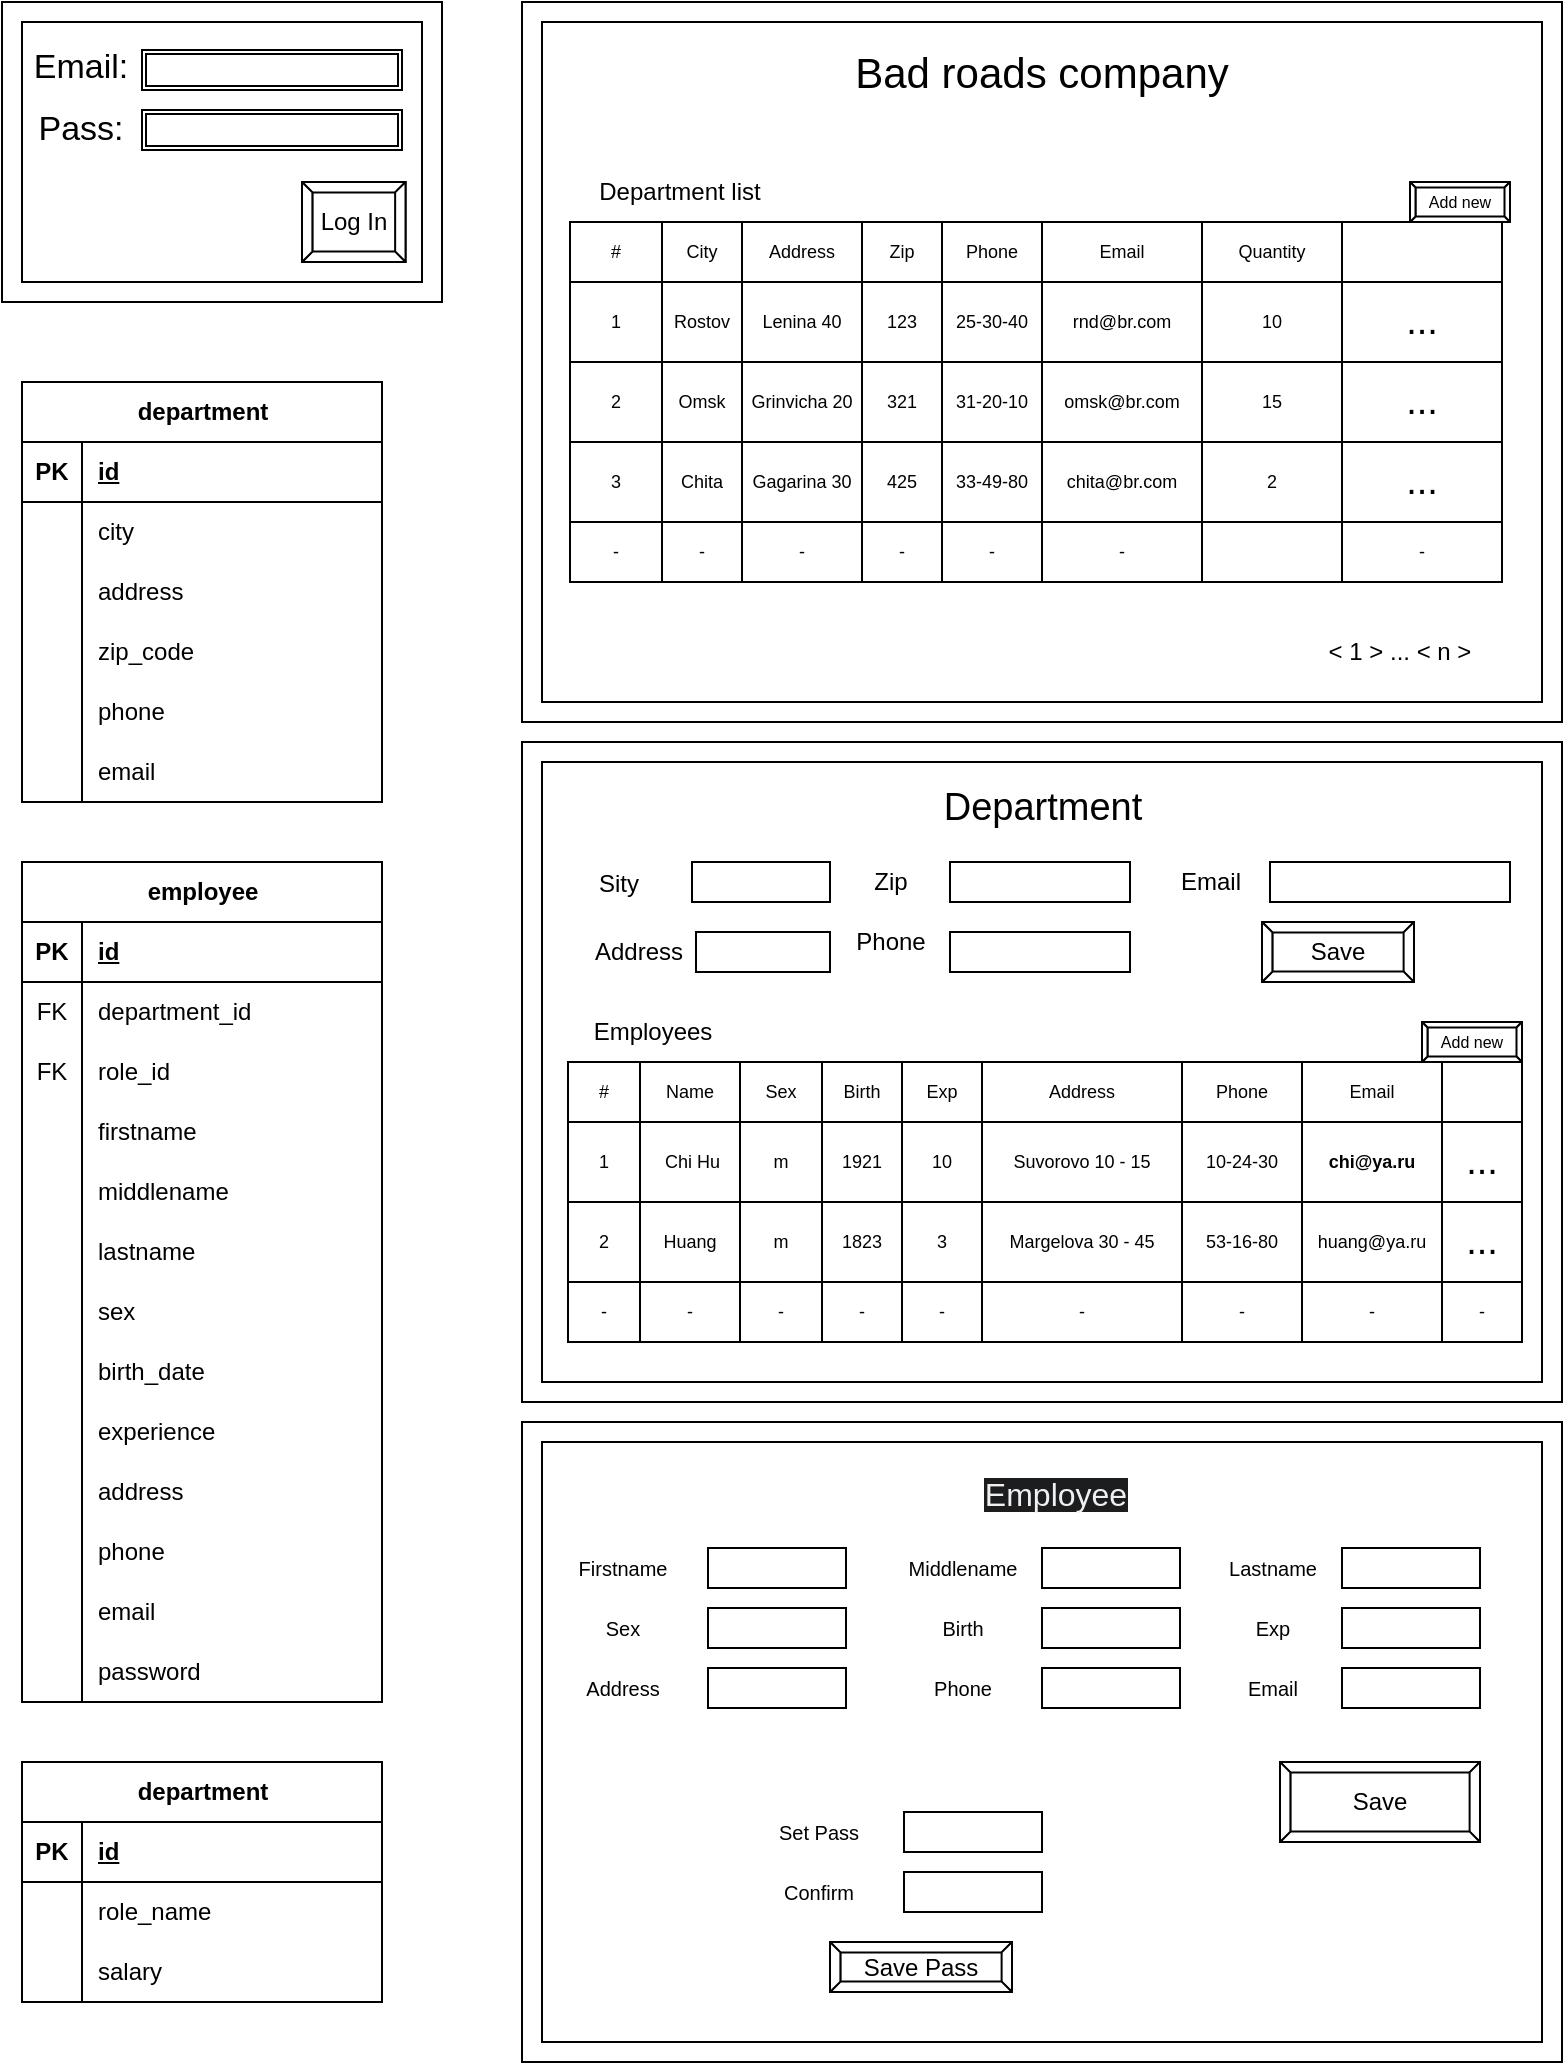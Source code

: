 <mxfile version="24.0.4" type="device">
  <diagram name="Страница — 1" id="z9UoEFOjC3JPsyZrH2r5">
    <mxGraphModel dx="1050" dy="717" grid="1" gridSize="10" guides="1" tooltips="1" connect="1" arrows="1" fold="1" page="1" pageScale="1" pageWidth="827" pageHeight="1169" math="0" shadow="0">
      <root>
        <mxCell id="0" />
        <mxCell id="1" parent="0" />
        <mxCell id="l4ZB_OVi-BwUIu6IKp14-10" value="" style="group" parent="1" vertex="1" connectable="0">
          <mxGeometry x="20" y="20" width="220" height="150" as="geometry" />
        </mxCell>
        <mxCell id="l4ZB_OVi-BwUIu6IKp14-3" value="" style="verticalLabelPosition=bottom;verticalAlign=top;html=1;shape=mxgraph.basic.frame;dx=10;whiteSpace=wrap;" parent="l4ZB_OVi-BwUIu6IKp14-10" vertex="1">
          <mxGeometry width="220.0" height="150" as="geometry" />
        </mxCell>
        <mxCell id="l4ZB_OVi-BwUIu6IKp14-4" value="Log In" style="labelPosition=center;verticalLabelPosition=middle;align=center;html=1;shape=mxgraph.basic.button;dx=5.19;whiteSpace=wrap;" parent="l4ZB_OVi-BwUIu6IKp14-10" vertex="1">
          <mxGeometry x="150" y="90" width="51.76" height="40" as="geometry" />
        </mxCell>
        <mxCell id="l4ZB_OVi-BwUIu6IKp14-5" value="Email:" style="text;html=1;align=center;verticalAlign=middle;whiteSpace=wrap;rounded=0;fontSize=17;" parent="l4ZB_OVi-BwUIu6IKp14-10" vertex="1">
          <mxGeometry x="20.001" y="18" width="38.824" height="30" as="geometry" />
        </mxCell>
        <mxCell id="l4ZB_OVi-BwUIu6IKp14-6" value="Pass:" style="text;html=1;align=center;verticalAlign=middle;whiteSpace=wrap;rounded=0;fontSize=17;" parent="l4ZB_OVi-BwUIu6IKp14-10" vertex="1">
          <mxGeometry x="20.001" y="49" width="38.824" height="30" as="geometry" />
        </mxCell>
        <mxCell id="l4ZB_OVi-BwUIu6IKp14-7" value="" style="shape=ext;double=1;rounded=0;whiteSpace=wrap;html=1;" parent="l4ZB_OVi-BwUIu6IKp14-10" vertex="1">
          <mxGeometry x="70" y="24" width="130" height="20" as="geometry" />
        </mxCell>
        <mxCell id="l4ZB_OVi-BwUIu6IKp14-9" value="" style="shape=ext;double=1;rounded=0;whiteSpace=wrap;html=1;" parent="l4ZB_OVi-BwUIu6IKp14-10" vertex="1">
          <mxGeometry x="70" y="54" width="130" height="20" as="geometry" />
        </mxCell>
        <mxCell id="l4ZB_OVi-BwUIu6IKp14-11" value="" style="verticalLabelPosition=bottom;verticalAlign=top;html=1;shape=mxgraph.basic.frame;dx=10;whiteSpace=wrap;" parent="1" vertex="1">
          <mxGeometry x="280" y="20" width="520" height="360" as="geometry" />
        </mxCell>
        <mxCell id="AH4Sky3rlhgojyti313X-1" value="department" style="shape=table;startSize=30;container=1;collapsible=1;childLayout=tableLayout;fixedRows=1;rowLines=0;fontStyle=1;align=center;resizeLast=1;html=1;" parent="1" vertex="1">
          <mxGeometry x="30" y="210" width="180" height="210" as="geometry" />
        </mxCell>
        <mxCell id="AH4Sky3rlhgojyti313X-2" value="" style="shape=tableRow;horizontal=0;startSize=0;swimlaneHead=0;swimlaneBody=0;fillColor=none;collapsible=0;dropTarget=0;points=[[0,0.5],[1,0.5]];portConstraint=eastwest;top=0;left=0;right=0;bottom=1;" parent="AH4Sky3rlhgojyti313X-1" vertex="1">
          <mxGeometry y="30" width="180" height="30" as="geometry" />
        </mxCell>
        <mxCell id="AH4Sky3rlhgojyti313X-3" value="PK" style="shape=partialRectangle;connectable=0;fillColor=none;top=0;left=0;bottom=0;right=0;fontStyle=1;overflow=hidden;whiteSpace=wrap;html=1;" parent="AH4Sky3rlhgojyti313X-2" vertex="1">
          <mxGeometry width="30" height="30" as="geometry">
            <mxRectangle width="30" height="30" as="alternateBounds" />
          </mxGeometry>
        </mxCell>
        <mxCell id="AH4Sky3rlhgojyti313X-4" value="id" style="shape=partialRectangle;connectable=0;fillColor=none;top=0;left=0;bottom=0;right=0;align=left;spacingLeft=6;fontStyle=5;overflow=hidden;whiteSpace=wrap;html=1;" parent="AH4Sky3rlhgojyti313X-2" vertex="1">
          <mxGeometry x="30" width="150" height="30" as="geometry">
            <mxRectangle width="150" height="30" as="alternateBounds" />
          </mxGeometry>
        </mxCell>
        <mxCell id="AH4Sky3rlhgojyti313X-5" value="" style="shape=tableRow;horizontal=0;startSize=0;swimlaneHead=0;swimlaneBody=0;fillColor=none;collapsible=0;dropTarget=0;points=[[0,0.5],[1,0.5]];portConstraint=eastwest;top=0;left=0;right=0;bottom=0;" parent="AH4Sky3rlhgojyti313X-1" vertex="1">
          <mxGeometry y="60" width="180" height="30" as="geometry" />
        </mxCell>
        <mxCell id="AH4Sky3rlhgojyti313X-6" value="" style="shape=partialRectangle;connectable=0;fillColor=none;top=0;left=0;bottom=0;right=0;editable=1;overflow=hidden;whiteSpace=wrap;html=1;" parent="AH4Sky3rlhgojyti313X-5" vertex="1">
          <mxGeometry width="30" height="30" as="geometry">
            <mxRectangle width="30" height="30" as="alternateBounds" />
          </mxGeometry>
        </mxCell>
        <mxCell id="AH4Sky3rlhgojyti313X-7" value="city" style="shape=partialRectangle;connectable=0;fillColor=none;top=0;left=0;bottom=0;right=0;align=left;spacingLeft=6;overflow=hidden;whiteSpace=wrap;html=1;" parent="AH4Sky3rlhgojyti313X-5" vertex="1">
          <mxGeometry x="30" width="150" height="30" as="geometry">
            <mxRectangle width="150" height="30" as="alternateBounds" />
          </mxGeometry>
        </mxCell>
        <mxCell id="AH4Sky3rlhgojyti313X-8" value="" style="shape=tableRow;horizontal=0;startSize=0;swimlaneHead=0;swimlaneBody=0;fillColor=none;collapsible=0;dropTarget=0;points=[[0,0.5],[1,0.5]];portConstraint=eastwest;top=0;left=0;right=0;bottom=0;" parent="AH4Sky3rlhgojyti313X-1" vertex="1">
          <mxGeometry y="90" width="180" height="30" as="geometry" />
        </mxCell>
        <mxCell id="AH4Sky3rlhgojyti313X-9" value="" style="shape=partialRectangle;connectable=0;fillColor=none;top=0;left=0;bottom=0;right=0;editable=1;overflow=hidden;whiteSpace=wrap;html=1;" parent="AH4Sky3rlhgojyti313X-8" vertex="1">
          <mxGeometry width="30" height="30" as="geometry">
            <mxRectangle width="30" height="30" as="alternateBounds" />
          </mxGeometry>
        </mxCell>
        <mxCell id="AH4Sky3rlhgojyti313X-10" value="address" style="shape=partialRectangle;connectable=0;fillColor=none;top=0;left=0;bottom=0;right=0;align=left;spacingLeft=6;overflow=hidden;whiteSpace=wrap;html=1;" parent="AH4Sky3rlhgojyti313X-8" vertex="1">
          <mxGeometry x="30" width="150" height="30" as="geometry">
            <mxRectangle width="150" height="30" as="alternateBounds" />
          </mxGeometry>
        </mxCell>
        <mxCell id="AH4Sky3rlhgojyti313X-11" value="" style="shape=tableRow;horizontal=0;startSize=0;swimlaneHead=0;swimlaneBody=0;fillColor=none;collapsible=0;dropTarget=0;points=[[0,0.5],[1,0.5]];portConstraint=eastwest;top=0;left=0;right=0;bottom=0;" parent="AH4Sky3rlhgojyti313X-1" vertex="1">
          <mxGeometry y="120" width="180" height="30" as="geometry" />
        </mxCell>
        <mxCell id="AH4Sky3rlhgojyti313X-12" value="" style="shape=partialRectangle;connectable=0;fillColor=none;top=0;left=0;bottom=0;right=0;editable=1;overflow=hidden;whiteSpace=wrap;html=1;" parent="AH4Sky3rlhgojyti313X-11" vertex="1">
          <mxGeometry width="30" height="30" as="geometry">
            <mxRectangle width="30" height="30" as="alternateBounds" />
          </mxGeometry>
        </mxCell>
        <mxCell id="AH4Sky3rlhgojyti313X-13" value="zip_code" style="shape=partialRectangle;connectable=0;fillColor=none;top=0;left=0;bottom=0;right=0;align=left;spacingLeft=6;overflow=hidden;whiteSpace=wrap;html=1;" parent="AH4Sky3rlhgojyti313X-11" vertex="1">
          <mxGeometry x="30" width="150" height="30" as="geometry">
            <mxRectangle width="150" height="30" as="alternateBounds" />
          </mxGeometry>
        </mxCell>
        <mxCell id="AH4Sky3rlhgojyti313X-20" style="shape=tableRow;horizontal=0;startSize=0;swimlaneHead=0;swimlaneBody=0;fillColor=none;collapsible=0;dropTarget=0;points=[[0,0.5],[1,0.5]];portConstraint=eastwest;top=0;left=0;right=0;bottom=0;" parent="AH4Sky3rlhgojyti313X-1" vertex="1">
          <mxGeometry y="150" width="180" height="30" as="geometry" />
        </mxCell>
        <mxCell id="AH4Sky3rlhgojyti313X-21" style="shape=partialRectangle;connectable=0;fillColor=none;top=0;left=0;bottom=0;right=0;editable=1;overflow=hidden;whiteSpace=wrap;html=1;" parent="AH4Sky3rlhgojyti313X-20" vertex="1">
          <mxGeometry width="30" height="30" as="geometry">
            <mxRectangle width="30" height="30" as="alternateBounds" />
          </mxGeometry>
        </mxCell>
        <mxCell id="AH4Sky3rlhgojyti313X-22" value="phone" style="shape=partialRectangle;connectable=0;fillColor=none;top=0;left=0;bottom=0;right=0;align=left;spacingLeft=6;overflow=hidden;whiteSpace=wrap;html=1;" parent="AH4Sky3rlhgojyti313X-20" vertex="1">
          <mxGeometry x="30" width="150" height="30" as="geometry">
            <mxRectangle width="150" height="30" as="alternateBounds" />
          </mxGeometry>
        </mxCell>
        <mxCell id="AH4Sky3rlhgojyti313X-17" style="shape=tableRow;horizontal=0;startSize=0;swimlaneHead=0;swimlaneBody=0;fillColor=none;collapsible=0;dropTarget=0;points=[[0,0.5],[1,0.5]];portConstraint=eastwest;top=0;left=0;right=0;bottom=0;" parent="AH4Sky3rlhgojyti313X-1" vertex="1">
          <mxGeometry y="180" width="180" height="30" as="geometry" />
        </mxCell>
        <mxCell id="AH4Sky3rlhgojyti313X-18" style="shape=partialRectangle;connectable=0;fillColor=none;top=0;left=0;bottom=0;right=0;editable=1;overflow=hidden;whiteSpace=wrap;html=1;" parent="AH4Sky3rlhgojyti313X-17" vertex="1">
          <mxGeometry width="30" height="30" as="geometry">
            <mxRectangle width="30" height="30" as="alternateBounds" />
          </mxGeometry>
        </mxCell>
        <mxCell id="AH4Sky3rlhgojyti313X-19" value="email" style="shape=partialRectangle;connectable=0;fillColor=none;top=0;left=0;bottom=0;right=0;align=left;spacingLeft=6;overflow=hidden;whiteSpace=wrap;html=1;" parent="AH4Sky3rlhgojyti313X-17" vertex="1">
          <mxGeometry x="30" width="150" height="30" as="geometry">
            <mxRectangle width="150" height="30" as="alternateBounds" />
          </mxGeometry>
        </mxCell>
        <mxCell id="AH4Sky3rlhgojyti313X-27" value="" style="verticalLabelPosition=bottom;verticalAlign=top;html=1;shape=mxgraph.basic.frame;dx=10;whiteSpace=wrap;" parent="1" vertex="1">
          <mxGeometry x="280" y="390" width="520" height="330" as="geometry" />
        </mxCell>
        <mxCell id="AH4Sky3rlhgojyti313X-29" value="employee" style="shape=table;startSize=30;container=1;collapsible=1;childLayout=tableLayout;fixedRows=1;rowLines=0;fontStyle=1;align=center;resizeLast=1;html=1;" parent="1" vertex="1">
          <mxGeometry x="30" y="450" width="180" height="420" as="geometry" />
        </mxCell>
        <mxCell id="AH4Sky3rlhgojyti313X-30" value="" style="shape=tableRow;horizontal=0;startSize=0;swimlaneHead=0;swimlaneBody=0;fillColor=none;collapsible=0;dropTarget=0;points=[[0,0.5],[1,0.5]];portConstraint=eastwest;top=0;left=0;right=0;bottom=1;" parent="AH4Sky3rlhgojyti313X-29" vertex="1">
          <mxGeometry y="30" width="180" height="30" as="geometry" />
        </mxCell>
        <mxCell id="AH4Sky3rlhgojyti313X-31" value="PK" style="shape=partialRectangle;connectable=0;fillColor=none;top=0;left=0;bottom=0;right=0;fontStyle=1;overflow=hidden;whiteSpace=wrap;html=1;" parent="AH4Sky3rlhgojyti313X-30" vertex="1">
          <mxGeometry width="30" height="30" as="geometry">
            <mxRectangle width="30" height="30" as="alternateBounds" />
          </mxGeometry>
        </mxCell>
        <mxCell id="AH4Sky3rlhgojyti313X-32" value="id" style="shape=partialRectangle;connectable=0;fillColor=none;top=0;left=0;bottom=0;right=0;align=left;spacingLeft=6;fontStyle=5;overflow=hidden;whiteSpace=wrap;html=1;" parent="AH4Sky3rlhgojyti313X-30" vertex="1">
          <mxGeometry x="30" width="150" height="30" as="geometry">
            <mxRectangle width="150" height="30" as="alternateBounds" />
          </mxGeometry>
        </mxCell>
        <mxCell id="AH4Sky3rlhgojyti313X-33" value="" style="shape=tableRow;horizontal=0;startSize=0;swimlaneHead=0;swimlaneBody=0;fillColor=none;collapsible=0;dropTarget=0;points=[[0,0.5],[1,0.5]];portConstraint=eastwest;top=0;left=0;right=0;bottom=0;" parent="AH4Sky3rlhgojyti313X-29" vertex="1">
          <mxGeometry y="60" width="180" height="30" as="geometry" />
        </mxCell>
        <mxCell id="AH4Sky3rlhgojyti313X-34" value="FK" style="shape=partialRectangle;connectable=0;fillColor=none;top=0;left=0;bottom=0;right=0;editable=1;overflow=hidden;whiteSpace=wrap;html=1;" parent="AH4Sky3rlhgojyti313X-33" vertex="1">
          <mxGeometry width="30" height="30" as="geometry">
            <mxRectangle width="30" height="30" as="alternateBounds" />
          </mxGeometry>
        </mxCell>
        <mxCell id="AH4Sky3rlhgojyti313X-35" value="department_id" style="shape=partialRectangle;connectable=0;fillColor=none;top=0;left=0;bottom=0;right=0;align=left;spacingLeft=6;overflow=hidden;whiteSpace=wrap;html=1;" parent="AH4Sky3rlhgojyti313X-33" vertex="1">
          <mxGeometry x="30" width="150" height="30" as="geometry">
            <mxRectangle width="150" height="30" as="alternateBounds" />
          </mxGeometry>
        </mxCell>
        <mxCell id="AH4Sky3rlhgojyti313X-36" value="" style="shape=tableRow;horizontal=0;startSize=0;swimlaneHead=0;swimlaneBody=0;fillColor=none;collapsible=0;dropTarget=0;points=[[0,0.5],[1,0.5]];portConstraint=eastwest;top=0;left=0;right=0;bottom=0;" parent="AH4Sky3rlhgojyti313X-29" vertex="1">
          <mxGeometry y="90" width="180" height="30" as="geometry" />
        </mxCell>
        <mxCell id="AH4Sky3rlhgojyti313X-37" value="FK" style="shape=partialRectangle;connectable=0;fillColor=none;top=0;left=0;bottom=0;right=0;editable=1;overflow=hidden;whiteSpace=wrap;html=1;" parent="AH4Sky3rlhgojyti313X-36" vertex="1">
          <mxGeometry width="30" height="30" as="geometry">
            <mxRectangle width="30" height="30" as="alternateBounds" />
          </mxGeometry>
        </mxCell>
        <mxCell id="AH4Sky3rlhgojyti313X-38" value="role_id" style="shape=partialRectangle;connectable=0;fillColor=none;top=0;left=0;bottom=0;right=0;align=left;spacingLeft=6;overflow=hidden;whiteSpace=wrap;html=1;" parent="AH4Sky3rlhgojyti313X-36" vertex="1">
          <mxGeometry x="30" width="150" height="30" as="geometry">
            <mxRectangle width="150" height="30" as="alternateBounds" />
          </mxGeometry>
        </mxCell>
        <mxCell id="AH4Sky3rlhgojyti313X-39" value="" style="shape=tableRow;horizontal=0;startSize=0;swimlaneHead=0;swimlaneBody=0;fillColor=none;collapsible=0;dropTarget=0;points=[[0,0.5],[1,0.5]];portConstraint=eastwest;top=0;left=0;right=0;bottom=0;" parent="AH4Sky3rlhgojyti313X-29" vertex="1">
          <mxGeometry y="120" width="180" height="30" as="geometry" />
        </mxCell>
        <mxCell id="AH4Sky3rlhgojyti313X-40" value="" style="shape=partialRectangle;connectable=0;fillColor=none;top=0;left=0;bottom=0;right=0;editable=1;overflow=hidden;whiteSpace=wrap;html=1;" parent="AH4Sky3rlhgojyti313X-39" vertex="1">
          <mxGeometry width="30" height="30" as="geometry">
            <mxRectangle width="30" height="30" as="alternateBounds" />
          </mxGeometry>
        </mxCell>
        <mxCell id="AH4Sky3rlhgojyti313X-41" value="firstname" style="shape=partialRectangle;connectable=0;fillColor=none;top=0;left=0;bottom=0;right=0;align=left;spacingLeft=6;overflow=hidden;whiteSpace=wrap;html=1;" parent="AH4Sky3rlhgojyti313X-39" vertex="1">
          <mxGeometry x="30" width="150" height="30" as="geometry">
            <mxRectangle width="150" height="30" as="alternateBounds" />
          </mxGeometry>
        </mxCell>
        <mxCell id="AH4Sky3rlhgojyti313X-42" style="shape=tableRow;horizontal=0;startSize=0;swimlaneHead=0;swimlaneBody=0;fillColor=none;collapsible=0;dropTarget=0;points=[[0,0.5],[1,0.5]];portConstraint=eastwest;top=0;left=0;right=0;bottom=0;" parent="AH4Sky3rlhgojyti313X-29" vertex="1">
          <mxGeometry y="150" width="180" height="30" as="geometry" />
        </mxCell>
        <mxCell id="AH4Sky3rlhgojyti313X-43" style="shape=partialRectangle;connectable=0;fillColor=none;top=0;left=0;bottom=0;right=0;editable=1;overflow=hidden;whiteSpace=wrap;html=1;" parent="AH4Sky3rlhgojyti313X-42" vertex="1">
          <mxGeometry width="30" height="30" as="geometry">
            <mxRectangle width="30" height="30" as="alternateBounds" />
          </mxGeometry>
        </mxCell>
        <mxCell id="AH4Sky3rlhgojyti313X-44" value="middlename" style="shape=partialRectangle;connectable=0;fillColor=none;top=0;left=0;bottom=0;right=0;align=left;spacingLeft=6;overflow=hidden;whiteSpace=wrap;html=1;" parent="AH4Sky3rlhgojyti313X-42" vertex="1">
          <mxGeometry x="30" width="150" height="30" as="geometry">
            <mxRectangle width="150" height="30" as="alternateBounds" />
          </mxGeometry>
        </mxCell>
        <mxCell id="AH4Sky3rlhgojyti313X-45" style="shape=tableRow;horizontal=0;startSize=0;swimlaneHead=0;swimlaneBody=0;fillColor=none;collapsible=0;dropTarget=0;points=[[0,0.5],[1,0.5]];portConstraint=eastwest;top=0;left=0;right=0;bottom=0;" parent="AH4Sky3rlhgojyti313X-29" vertex="1">
          <mxGeometry y="180" width="180" height="30" as="geometry" />
        </mxCell>
        <mxCell id="AH4Sky3rlhgojyti313X-46" style="shape=partialRectangle;connectable=0;fillColor=none;top=0;left=0;bottom=0;right=0;editable=1;overflow=hidden;whiteSpace=wrap;html=1;" parent="AH4Sky3rlhgojyti313X-45" vertex="1">
          <mxGeometry width="30" height="30" as="geometry">
            <mxRectangle width="30" height="30" as="alternateBounds" />
          </mxGeometry>
        </mxCell>
        <mxCell id="AH4Sky3rlhgojyti313X-47" value="lastname" style="shape=partialRectangle;connectable=0;fillColor=none;top=0;left=0;bottom=0;right=0;align=left;spacingLeft=6;overflow=hidden;whiteSpace=wrap;html=1;" parent="AH4Sky3rlhgojyti313X-45" vertex="1">
          <mxGeometry x="30" width="150" height="30" as="geometry">
            <mxRectangle width="150" height="30" as="alternateBounds" />
          </mxGeometry>
        </mxCell>
        <mxCell id="AH4Sky3rlhgojyti313X-81" style="shape=tableRow;horizontal=0;startSize=0;swimlaneHead=0;swimlaneBody=0;fillColor=none;collapsible=0;dropTarget=0;points=[[0,0.5],[1,0.5]];portConstraint=eastwest;top=0;left=0;right=0;bottom=0;" parent="AH4Sky3rlhgojyti313X-29" vertex="1">
          <mxGeometry y="210" width="180" height="30" as="geometry" />
        </mxCell>
        <mxCell id="AH4Sky3rlhgojyti313X-82" style="shape=partialRectangle;connectable=0;fillColor=none;top=0;left=0;bottom=0;right=0;editable=1;overflow=hidden;whiteSpace=wrap;html=1;" parent="AH4Sky3rlhgojyti313X-81" vertex="1">
          <mxGeometry width="30" height="30" as="geometry">
            <mxRectangle width="30" height="30" as="alternateBounds" />
          </mxGeometry>
        </mxCell>
        <mxCell id="AH4Sky3rlhgojyti313X-83" value="sex" style="shape=partialRectangle;connectable=0;fillColor=none;top=0;left=0;bottom=0;right=0;align=left;spacingLeft=6;overflow=hidden;whiteSpace=wrap;html=1;" parent="AH4Sky3rlhgojyti313X-81" vertex="1">
          <mxGeometry x="30" width="150" height="30" as="geometry">
            <mxRectangle width="150" height="30" as="alternateBounds" />
          </mxGeometry>
        </mxCell>
        <mxCell id="AH4Sky3rlhgojyti313X-78" style="shape=tableRow;horizontal=0;startSize=0;swimlaneHead=0;swimlaneBody=0;fillColor=none;collapsible=0;dropTarget=0;points=[[0,0.5],[1,0.5]];portConstraint=eastwest;top=0;left=0;right=0;bottom=0;" parent="AH4Sky3rlhgojyti313X-29" vertex="1">
          <mxGeometry y="240" width="180" height="30" as="geometry" />
        </mxCell>
        <mxCell id="AH4Sky3rlhgojyti313X-79" style="shape=partialRectangle;connectable=0;fillColor=none;top=0;left=0;bottom=0;right=0;editable=1;overflow=hidden;whiteSpace=wrap;html=1;" parent="AH4Sky3rlhgojyti313X-78" vertex="1">
          <mxGeometry width="30" height="30" as="geometry">
            <mxRectangle width="30" height="30" as="alternateBounds" />
          </mxGeometry>
        </mxCell>
        <mxCell id="AH4Sky3rlhgojyti313X-80" value="birth_date" style="shape=partialRectangle;connectable=0;fillColor=none;top=0;left=0;bottom=0;right=0;align=left;spacingLeft=6;overflow=hidden;whiteSpace=wrap;html=1;" parent="AH4Sky3rlhgojyti313X-78" vertex="1">
          <mxGeometry x="30" width="150" height="30" as="geometry">
            <mxRectangle width="150" height="30" as="alternateBounds" />
          </mxGeometry>
        </mxCell>
        <mxCell id="AH4Sky3rlhgojyti313X-75" style="shape=tableRow;horizontal=0;startSize=0;swimlaneHead=0;swimlaneBody=0;fillColor=none;collapsible=0;dropTarget=0;points=[[0,0.5],[1,0.5]];portConstraint=eastwest;top=0;left=0;right=0;bottom=0;" parent="AH4Sky3rlhgojyti313X-29" vertex="1">
          <mxGeometry y="270" width="180" height="30" as="geometry" />
        </mxCell>
        <mxCell id="AH4Sky3rlhgojyti313X-76" style="shape=partialRectangle;connectable=0;fillColor=none;top=0;left=0;bottom=0;right=0;editable=1;overflow=hidden;whiteSpace=wrap;html=1;" parent="AH4Sky3rlhgojyti313X-75" vertex="1">
          <mxGeometry width="30" height="30" as="geometry">
            <mxRectangle width="30" height="30" as="alternateBounds" />
          </mxGeometry>
        </mxCell>
        <mxCell id="AH4Sky3rlhgojyti313X-77" value="experience" style="shape=partialRectangle;connectable=0;fillColor=none;top=0;left=0;bottom=0;right=0;align=left;spacingLeft=6;overflow=hidden;whiteSpace=wrap;html=1;" parent="AH4Sky3rlhgojyti313X-75" vertex="1">
          <mxGeometry x="30" width="150" height="30" as="geometry">
            <mxRectangle width="150" height="30" as="alternateBounds" />
          </mxGeometry>
        </mxCell>
        <mxCell id="AH4Sky3rlhgojyti313X-72" style="shape=tableRow;horizontal=0;startSize=0;swimlaneHead=0;swimlaneBody=0;fillColor=none;collapsible=0;dropTarget=0;points=[[0,0.5],[1,0.5]];portConstraint=eastwest;top=0;left=0;right=0;bottom=0;" parent="AH4Sky3rlhgojyti313X-29" vertex="1">
          <mxGeometry y="300" width="180" height="30" as="geometry" />
        </mxCell>
        <mxCell id="AH4Sky3rlhgojyti313X-73" style="shape=partialRectangle;connectable=0;fillColor=none;top=0;left=0;bottom=0;right=0;editable=1;overflow=hidden;whiteSpace=wrap;html=1;" parent="AH4Sky3rlhgojyti313X-72" vertex="1">
          <mxGeometry width="30" height="30" as="geometry">
            <mxRectangle width="30" height="30" as="alternateBounds" />
          </mxGeometry>
        </mxCell>
        <mxCell id="AH4Sky3rlhgojyti313X-74" value="address" style="shape=partialRectangle;connectable=0;fillColor=none;top=0;left=0;bottom=0;right=0;align=left;spacingLeft=6;overflow=hidden;whiteSpace=wrap;html=1;" parent="AH4Sky3rlhgojyti313X-72" vertex="1">
          <mxGeometry x="30" width="150" height="30" as="geometry">
            <mxRectangle width="150" height="30" as="alternateBounds" />
          </mxGeometry>
        </mxCell>
        <mxCell id="AH4Sky3rlhgojyti313X-69" style="shape=tableRow;horizontal=0;startSize=0;swimlaneHead=0;swimlaneBody=0;fillColor=none;collapsible=0;dropTarget=0;points=[[0,0.5],[1,0.5]];portConstraint=eastwest;top=0;left=0;right=0;bottom=0;" parent="AH4Sky3rlhgojyti313X-29" vertex="1">
          <mxGeometry y="330" width="180" height="30" as="geometry" />
        </mxCell>
        <mxCell id="AH4Sky3rlhgojyti313X-70" style="shape=partialRectangle;connectable=0;fillColor=none;top=0;left=0;bottom=0;right=0;editable=1;overflow=hidden;whiteSpace=wrap;html=1;" parent="AH4Sky3rlhgojyti313X-69" vertex="1">
          <mxGeometry width="30" height="30" as="geometry">
            <mxRectangle width="30" height="30" as="alternateBounds" />
          </mxGeometry>
        </mxCell>
        <mxCell id="AH4Sky3rlhgojyti313X-71" value="phone" style="shape=partialRectangle;connectable=0;fillColor=none;top=0;left=0;bottom=0;right=0;align=left;spacingLeft=6;overflow=hidden;whiteSpace=wrap;html=1;" parent="AH4Sky3rlhgojyti313X-69" vertex="1">
          <mxGeometry x="30" width="150" height="30" as="geometry">
            <mxRectangle width="150" height="30" as="alternateBounds" />
          </mxGeometry>
        </mxCell>
        <mxCell id="AH4Sky3rlhgojyti313X-90" style="shape=tableRow;horizontal=0;startSize=0;swimlaneHead=0;swimlaneBody=0;fillColor=none;collapsible=0;dropTarget=0;points=[[0,0.5],[1,0.5]];portConstraint=eastwest;top=0;left=0;right=0;bottom=0;" parent="AH4Sky3rlhgojyti313X-29" vertex="1">
          <mxGeometry y="360" width="180" height="30" as="geometry" />
        </mxCell>
        <mxCell id="AH4Sky3rlhgojyti313X-91" style="shape=partialRectangle;connectable=0;fillColor=none;top=0;left=0;bottom=0;right=0;editable=1;overflow=hidden;whiteSpace=wrap;html=1;" parent="AH4Sky3rlhgojyti313X-90" vertex="1">
          <mxGeometry width="30" height="30" as="geometry">
            <mxRectangle width="30" height="30" as="alternateBounds" />
          </mxGeometry>
        </mxCell>
        <mxCell id="AH4Sky3rlhgojyti313X-92" value="email" style="shape=partialRectangle;connectable=0;fillColor=none;top=0;left=0;bottom=0;right=0;align=left;spacingLeft=6;overflow=hidden;whiteSpace=wrap;html=1;" parent="AH4Sky3rlhgojyti313X-90" vertex="1">
          <mxGeometry x="30" width="150" height="30" as="geometry">
            <mxRectangle width="150" height="30" as="alternateBounds" />
          </mxGeometry>
        </mxCell>
        <mxCell id="AH4Sky3rlhgojyti313X-87" style="shape=tableRow;horizontal=0;startSize=0;swimlaneHead=0;swimlaneBody=0;fillColor=none;collapsible=0;dropTarget=0;points=[[0,0.5],[1,0.5]];portConstraint=eastwest;top=0;left=0;right=0;bottom=0;" parent="AH4Sky3rlhgojyti313X-29" vertex="1">
          <mxGeometry y="390" width="180" height="30" as="geometry" />
        </mxCell>
        <mxCell id="AH4Sky3rlhgojyti313X-88" style="shape=partialRectangle;connectable=0;fillColor=none;top=0;left=0;bottom=0;right=0;editable=1;overflow=hidden;whiteSpace=wrap;html=1;" parent="AH4Sky3rlhgojyti313X-87" vertex="1">
          <mxGeometry width="30" height="30" as="geometry">
            <mxRectangle width="30" height="30" as="alternateBounds" />
          </mxGeometry>
        </mxCell>
        <mxCell id="AH4Sky3rlhgojyti313X-89" value="password" style="shape=partialRectangle;connectable=0;fillColor=none;top=0;left=0;bottom=0;right=0;align=left;spacingLeft=6;overflow=hidden;whiteSpace=wrap;html=1;" parent="AH4Sky3rlhgojyti313X-87" vertex="1">
          <mxGeometry x="30" width="150" height="30" as="geometry">
            <mxRectangle width="150" height="30" as="alternateBounds" />
          </mxGeometry>
        </mxCell>
        <mxCell id="AH4Sky3rlhgojyti313X-48" value="" style="verticalLabelPosition=bottom;verticalAlign=top;html=1;shape=mxgraph.basic.frame;dx=10;whiteSpace=wrap;" parent="1" vertex="1">
          <mxGeometry x="280" y="730" width="520" height="320" as="geometry" />
        </mxCell>
        <mxCell id="AH4Sky3rlhgojyti313X-49" value="department" style="shape=table;startSize=30;container=1;collapsible=1;childLayout=tableLayout;fixedRows=1;rowLines=0;fontStyle=1;align=center;resizeLast=1;html=1;" parent="1" vertex="1">
          <mxGeometry x="30" y="900" width="180" height="120" as="geometry" />
        </mxCell>
        <mxCell id="AH4Sky3rlhgojyti313X-50" value="" style="shape=tableRow;horizontal=0;startSize=0;swimlaneHead=0;swimlaneBody=0;fillColor=none;collapsible=0;dropTarget=0;points=[[0,0.5],[1,0.5]];portConstraint=eastwest;top=0;left=0;right=0;bottom=1;" parent="AH4Sky3rlhgojyti313X-49" vertex="1">
          <mxGeometry y="30" width="180" height="30" as="geometry" />
        </mxCell>
        <mxCell id="AH4Sky3rlhgojyti313X-51" value="PK" style="shape=partialRectangle;connectable=0;fillColor=none;top=0;left=0;bottom=0;right=0;fontStyle=1;overflow=hidden;whiteSpace=wrap;html=1;" parent="AH4Sky3rlhgojyti313X-50" vertex="1">
          <mxGeometry width="30" height="30" as="geometry">
            <mxRectangle width="30" height="30" as="alternateBounds" />
          </mxGeometry>
        </mxCell>
        <mxCell id="AH4Sky3rlhgojyti313X-52" value="id" style="shape=partialRectangle;connectable=0;fillColor=none;top=0;left=0;bottom=0;right=0;align=left;spacingLeft=6;fontStyle=5;overflow=hidden;whiteSpace=wrap;html=1;" parent="AH4Sky3rlhgojyti313X-50" vertex="1">
          <mxGeometry x="30" width="150" height="30" as="geometry">
            <mxRectangle width="150" height="30" as="alternateBounds" />
          </mxGeometry>
        </mxCell>
        <mxCell id="AH4Sky3rlhgojyti313X-53" value="" style="shape=tableRow;horizontal=0;startSize=0;swimlaneHead=0;swimlaneBody=0;fillColor=none;collapsible=0;dropTarget=0;points=[[0,0.5],[1,0.5]];portConstraint=eastwest;top=0;left=0;right=0;bottom=0;" parent="AH4Sky3rlhgojyti313X-49" vertex="1">
          <mxGeometry y="60" width="180" height="30" as="geometry" />
        </mxCell>
        <mxCell id="AH4Sky3rlhgojyti313X-54" value="" style="shape=partialRectangle;connectable=0;fillColor=none;top=0;left=0;bottom=0;right=0;editable=1;overflow=hidden;whiteSpace=wrap;html=1;" parent="AH4Sky3rlhgojyti313X-53" vertex="1">
          <mxGeometry width="30" height="30" as="geometry">
            <mxRectangle width="30" height="30" as="alternateBounds" />
          </mxGeometry>
        </mxCell>
        <mxCell id="AH4Sky3rlhgojyti313X-55" value="role_name" style="shape=partialRectangle;connectable=0;fillColor=none;top=0;left=0;bottom=0;right=0;align=left;spacingLeft=6;overflow=hidden;whiteSpace=wrap;html=1;" parent="AH4Sky3rlhgojyti313X-53" vertex="1">
          <mxGeometry x="30" width="150" height="30" as="geometry">
            <mxRectangle width="150" height="30" as="alternateBounds" />
          </mxGeometry>
        </mxCell>
        <mxCell id="AH4Sky3rlhgojyti313X-56" value="" style="shape=tableRow;horizontal=0;startSize=0;swimlaneHead=0;swimlaneBody=0;fillColor=none;collapsible=0;dropTarget=0;points=[[0,0.5],[1,0.5]];portConstraint=eastwest;top=0;left=0;right=0;bottom=0;" parent="AH4Sky3rlhgojyti313X-49" vertex="1">
          <mxGeometry y="90" width="180" height="30" as="geometry" />
        </mxCell>
        <mxCell id="AH4Sky3rlhgojyti313X-57" value="" style="shape=partialRectangle;connectable=0;fillColor=none;top=0;left=0;bottom=0;right=0;editable=1;overflow=hidden;whiteSpace=wrap;html=1;" parent="AH4Sky3rlhgojyti313X-56" vertex="1">
          <mxGeometry width="30" height="30" as="geometry">
            <mxRectangle width="30" height="30" as="alternateBounds" />
          </mxGeometry>
        </mxCell>
        <mxCell id="AH4Sky3rlhgojyti313X-58" value="salary" style="shape=partialRectangle;connectable=0;fillColor=none;top=0;left=0;bottom=0;right=0;align=left;spacingLeft=6;overflow=hidden;whiteSpace=wrap;html=1;" parent="AH4Sky3rlhgojyti313X-56" vertex="1">
          <mxGeometry x="30" width="150" height="30" as="geometry">
            <mxRectangle width="150" height="30" as="alternateBounds" />
          </mxGeometry>
        </mxCell>
        <mxCell id="AH4Sky3rlhgojyti313X-93" value="Bad roads company" style="text;html=1;align=center;verticalAlign=middle;whiteSpace=wrap;rounded=0;fontSize=21;" parent="1" vertex="1">
          <mxGeometry x="430" y="40" width="220" height="30" as="geometry" />
        </mxCell>
        <mxCell id="AH4Sky3rlhgojyti313X-94" value="Department list" style="text;html=1;align=center;verticalAlign=middle;whiteSpace=wrap;rounded=0;" parent="1" vertex="1">
          <mxGeometry x="304" y="100" width="110" height="30" as="geometry" />
        </mxCell>
        <mxCell id="AH4Sky3rlhgojyti313X-108" value="" style="childLayout=tableLayout;recursiveResize=0;shadow=0;fillColor=none;fontSize=9;" parent="1" vertex="1">
          <mxGeometry x="304" y="130" width="466" height="180" as="geometry" />
        </mxCell>
        <mxCell id="AH4Sky3rlhgojyti313X-109" value="" style="shape=tableRow;horizontal=0;startSize=0;swimlaneHead=0;swimlaneBody=0;top=0;left=0;bottom=0;right=0;dropTarget=0;collapsible=0;recursiveResize=0;expand=0;fontStyle=0;fillColor=none;strokeColor=inherit;fontSize=9;" parent="AH4Sky3rlhgojyti313X-108" vertex="1">
          <mxGeometry width="466" height="30" as="geometry" />
        </mxCell>
        <mxCell id="AH4Sky3rlhgojyti313X-110" value="#" style="connectable=0;recursiveResize=0;strokeColor=inherit;fillColor=none;align=center;whiteSpace=wrap;html=1;fontSize=9;" parent="AH4Sky3rlhgojyti313X-109" vertex="1">
          <mxGeometry width="46" height="30" as="geometry">
            <mxRectangle width="46" height="30" as="alternateBounds" />
          </mxGeometry>
        </mxCell>
        <mxCell id="AH4Sky3rlhgojyti313X-111" value="City" style="connectable=0;recursiveResize=0;strokeColor=inherit;fillColor=none;align=center;whiteSpace=wrap;html=1;fontSize=9;" parent="AH4Sky3rlhgojyti313X-109" vertex="1">
          <mxGeometry x="46" width="40" height="30" as="geometry">
            <mxRectangle width="40" height="30" as="alternateBounds" />
          </mxGeometry>
        </mxCell>
        <mxCell id="AH4Sky3rlhgojyti313X-112" value="Address" style="connectable=0;recursiveResize=0;strokeColor=inherit;fillColor=none;align=center;whiteSpace=wrap;html=1;fontSize=9;" parent="AH4Sky3rlhgojyti313X-109" vertex="1">
          <mxGeometry x="86" width="60" height="30" as="geometry">
            <mxRectangle width="60" height="30" as="alternateBounds" />
          </mxGeometry>
        </mxCell>
        <mxCell id="AH4Sky3rlhgojyti313X-121" value="Zip" style="connectable=0;recursiveResize=0;strokeColor=inherit;fillColor=none;align=center;whiteSpace=wrap;html=1;fontSize=9;" parent="AH4Sky3rlhgojyti313X-109" vertex="1">
          <mxGeometry x="146" width="40" height="30" as="geometry">
            <mxRectangle width="40" height="30" as="alternateBounds" />
          </mxGeometry>
        </mxCell>
        <mxCell id="AH4Sky3rlhgojyti313X-124" value="Phone" style="connectable=0;recursiveResize=0;strokeColor=inherit;fillColor=none;align=center;whiteSpace=wrap;html=1;fontSize=9;" parent="AH4Sky3rlhgojyti313X-109" vertex="1">
          <mxGeometry x="186" width="50" height="30" as="geometry">
            <mxRectangle width="50" height="30" as="alternateBounds" />
          </mxGeometry>
        </mxCell>
        <mxCell id="AH4Sky3rlhgojyti313X-127" value="Email" style="connectable=0;recursiveResize=0;strokeColor=inherit;fillColor=none;align=center;whiteSpace=wrap;html=1;fontSize=9;" parent="AH4Sky3rlhgojyti313X-109" vertex="1">
          <mxGeometry x="236" width="80" height="30" as="geometry">
            <mxRectangle width="80" height="30" as="alternateBounds" />
          </mxGeometry>
        </mxCell>
        <mxCell id="wZ5vPUtes3kSZlP5XI-J-1" value="Quantity" style="connectable=0;recursiveResize=0;strokeColor=inherit;fillColor=none;align=center;whiteSpace=wrap;html=1;fontSize=9;" vertex="1" parent="AH4Sky3rlhgojyti313X-109">
          <mxGeometry x="316" width="70" height="30" as="geometry">
            <mxRectangle width="70" height="30" as="alternateBounds" />
          </mxGeometry>
        </mxCell>
        <mxCell id="AH4Sky3rlhgojyti313X-130" style="connectable=0;recursiveResize=0;strokeColor=inherit;fillColor=none;align=center;whiteSpace=wrap;html=1;fontSize=9;" parent="AH4Sky3rlhgojyti313X-109" vertex="1">
          <mxGeometry x="386" width="80" height="30" as="geometry">
            <mxRectangle width="80" height="30" as="alternateBounds" />
          </mxGeometry>
        </mxCell>
        <mxCell id="AH4Sky3rlhgojyti313X-113" style="shape=tableRow;horizontal=0;startSize=0;swimlaneHead=0;swimlaneBody=0;top=0;left=0;bottom=0;right=0;dropTarget=0;collapsible=0;recursiveResize=0;expand=0;fontStyle=0;fillColor=none;strokeColor=inherit;fontSize=9;" parent="AH4Sky3rlhgojyti313X-108" vertex="1">
          <mxGeometry y="30" width="466" height="40" as="geometry" />
        </mxCell>
        <mxCell id="AH4Sky3rlhgojyti313X-114" value="1" style="connectable=0;recursiveResize=0;strokeColor=inherit;fillColor=none;align=center;whiteSpace=wrap;html=1;fontSize=9;" parent="AH4Sky3rlhgojyti313X-113" vertex="1">
          <mxGeometry width="46" height="40" as="geometry">
            <mxRectangle width="46" height="40" as="alternateBounds" />
          </mxGeometry>
        </mxCell>
        <mxCell id="AH4Sky3rlhgojyti313X-115" value="Rostov" style="connectable=0;recursiveResize=0;strokeColor=inherit;fillColor=none;align=center;whiteSpace=wrap;html=1;fontSize=9;" parent="AH4Sky3rlhgojyti313X-113" vertex="1">
          <mxGeometry x="46" width="40" height="40" as="geometry">
            <mxRectangle width="40" height="40" as="alternateBounds" />
          </mxGeometry>
        </mxCell>
        <mxCell id="AH4Sky3rlhgojyti313X-116" value="Lenina 40" style="connectable=0;recursiveResize=0;strokeColor=inherit;fillColor=none;align=center;whiteSpace=wrap;html=1;fontSize=9;" parent="AH4Sky3rlhgojyti313X-113" vertex="1">
          <mxGeometry x="86" width="60" height="40" as="geometry">
            <mxRectangle width="60" height="40" as="alternateBounds" />
          </mxGeometry>
        </mxCell>
        <mxCell id="AH4Sky3rlhgojyti313X-122" value="123" style="connectable=0;recursiveResize=0;strokeColor=inherit;fillColor=none;align=center;whiteSpace=wrap;html=1;fontSize=9;" parent="AH4Sky3rlhgojyti313X-113" vertex="1">
          <mxGeometry x="146" width="40" height="40" as="geometry">
            <mxRectangle width="40" height="40" as="alternateBounds" />
          </mxGeometry>
        </mxCell>
        <mxCell id="AH4Sky3rlhgojyti313X-125" value="25-30-40" style="connectable=0;recursiveResize=0;strokeColor=inherit;fillColor=none;align=center;whiteSpace=wrap;html=1;fontSize=9;" parent="AH4Sky3rlhgojyti313X-113" vertex="1">
          <mxGeometry x="186" width="50" height="40" as="geometry">
            <mxRectangle width="50" height="40" as="alternateBounds" />
          </mxGeometry>
        </mxCell>
        <mxCell id="AH4Sky3rlhgojyti313X-128" value="rnd@br.com" style="connectable=0;recursiveResize=0;strokeColor=inherit;fillColor=none;align=center;whiteSpace=wrap;html=1;fontSize=9;" parent="AH4Sky3rlhgojyti313X-113" vertex="1">
          <mxGeometry x="236" width="80" height="40" as="geometry">
            <mxRectangle width="80" height="40" as="alternateBounds" />
          </mxGeometry>
        </mxCell>
        <mxCell id="wZ5vPUtes3kSZlP5XI-J-2" value="10" style="connectable=0;recursiveResize=0;strokeColor=inherit;fillColor=none;align=center;whiteSpace=wrap;html=1;fontSize=9;" vertex="1" parent="AH4Sky3rlhgojyti313X-113">
          <mxGeometry x="316" width="70" height="40" as="geometry">
            <mxRectangle width="70" height="40" as="alternateBounds" />
          </mxGeometry>
        </mxCell>
        <mxCell id="AH4Sky3rlhgojyti313X-131" value="..." style="connectable=0;recursiveResize=0;strokeColor=inherit;fillColor=none;align=center;whiteSpace=wrap;html=1;fontSize=19;" parent="AH4Sky3rlhgojyti313X-113" vertex="1">
          <mxGeometry x="386" width="80" height="40" as="geometry">
            <mxRectangle width="80" height="40" as="alternateBounds" />
          </mxGeometry>
        </mxCell>
        <mxCell id="AH4Sky3rlhgojyti313X-141" style="shape=tableRow;horizontal=0;startSize=0;swimlaneHead=0;swimlaneBody=0;top=0;left=0;bottom=0;right=0;dropTarget=0;collapsible=0;recursiveResize=0;expand=0;fontStyle=0;fillColor=none;strokeColor=inherit;fontSize=9;" parent="AH4Sky3rlhgojyti313X-108" vertex="1">
          <mxGeometry y="70" width="466" height="40" as="geometry" />
        </mxCell>
        <mxCell id="AH4Sky3rlhgojyti313X-142" value="2" style="connectable=0;recursiveResize=0;strokeColor=inherit;fillColor=none;align=center;whiteSpace=wrap;html=1;fontSize=9;" parent="AH4Sky3rlhgojyti313X-141" vertex="1">
          <mxGeometry width="46" height="40" as="geometry">
            <mxRectangle width="46" height="40" as="alternateBounds" />
          </mxGeometry>
        </mxCell>
        <mxCell id="AH4Sky3rlhgojyti313X-143" value="Omsk" style="connectable=0;recursiveResize=0;strokeColor=inherit;fillColor=none;align=center;whiteSpace=wrap;html=1;fontSize=9;" parent="AH4Sky3rlhgojyti313X-141" vertex="1">
          <mxGeometry x="46" width="40" height="40" as="geometry">
            <mxRectangle width="40" height="40" as="alternateBounds" />
          </mxGeometry>
        </mxCell>
        <mxCell id="AH4Sky3rlhgojyti313X-144" value="Grinvicha 20" style="connectable=0;recursiveResize=0;strokeColor=inherit;fillColor=none;align=center;whiteSpace=wrap;html=1;fontSize=9;" parent="AH4Sky3rlhgojyti313X-141" vertex="1">
          <mxGeometry x="86" width="60" height="40" as="geometry">
            <mxRectangle width="60" height="40" as="alternateBounds" />
          </mxGeometry>
        </mxCell>
        <mxCell id="AH4Sky3rlhgojyti313X-145" value="321" style="connectable=0;recursiveResize=0;strokeColor=inherit;fillColor=none;align=center;whiteSpace=wrap;html=1;fontSize=9;" parent="AH4Sky3rlhgojyti313X-141" vertex="1">
          <mxGeometry x="146" width="40" height="40" as="geometry">
            <mxRectangle width="40" height="40" as="alternateBounds" />
          </mxGeometry>
        </mxCell>
        <mxCell id="AH4Sky3rlhgojyti313X-146" value="31-20-10" style="connectable=0;recursiveResize=0;strokeColor=inherit;fillColor=none;align=center;whiteSpace=wrap;html=1;fontSize=9;" parent="AH4Sky3rlhgojyti313X-141" vertex="1">
          <mxGeometry x="186" width="50" height="40" as="geometry">
            <mxRectangle width="50" height="40" as="alternateBounds" />
          </mxGeometry>
        </mxCell>
        <mxCell id="AH4Sky3rlhgojyti313X-147" value="omsk@br.com" style="connectable=0;recursiveResize=0;strokeColor=inherit;fillColor=none;align=center;whiteSpace=wrap;html=1;fontSize=9;" parent="AH4Sky3rlhgojyti313X-141" vertex="1">
          <mxGeometry x="236" width="80" height="40" as="geometry">
            <mxRectangle width="80" height="40" as="alternateBounds" />
          </mxGeometry>
        </mxCell>
        <mxCell id="wZ5vPUtes3kSZlP5XI-J-3" value="15" style="connectable=0;recursiveResize=0;strokeColor=inherit;fillColor=none;align=center;whiteSpace=wrap;html=1;fontSize=9;" vertex="1" parent="AH4Sky3rlhgojyti313X-141">
          <mxGeometry x="316" width="70" height="40" as="geometry">
            <mxRectangle width="70" height="40" as="alternateBounds" />
          </mxGeometry>
        </mxCell>
        <mxCell id="AH4Sky3rlhgojyti313X-148" value="..." style="connectable=0;recursiveResize=0;strokeColor=inherit;fillColor=none;align=center;whiteSpace=wrap;html=1;fontSize=19;" parent="AH4Sky3rlhgojyti313X-141" vertex="1">
          <mxGeometry x="386" width="80" height="40" as="geometry">
            <mxRectangle width="80" height="40" as="alternateBounds" />
          </mxGeometry>
        </mxCell>
        <mxCell id="AH4Sky3rlhgojyti313X-133" style="shape=tableRow;horizontal=0;startSize=0;swimlaneHead=0;swimlaneBody=0;top=0;left=0;bottom=0;right=0;dropTarget=0;collapsible=0;recursiveResize=0;expand=0;fontStyle=0;fillColor=none;strokeColor=inherit;fontSize=9;" parent="AH4Sky3rlhgojyti313X-108" vertex="1">
          <mxGeometry y="110" width="466" height="40" as="geometry" />
        </mxCell>
        <mxCell id="AH4Sky3rlhgojyti313X-134" value="3" style="connectable=0;recursiveResize=0;strokeColor=inherit;fillColor=none;align=center;whiteSpace=wrap;html=1;fontSize=9;" parent="AH4Sky3rlhgojyti313X-133" vertex="1">
          <mxGeometry width="46" height="40" as="geometry">
            <mxRectangle width="46" height="40" as="alternateBounds" />
          </mxGeometry>
        </mxCell>
        <mxCell id="AH4Sky3rlhgojyti313X-135" value="Chita" style="connectable=0;recursiveResize=0;strokeColor=inherit;fillColor=none;align=center;whiteSpace=wrap;html=1;fontSize=9;" parent="AH4Sky3rlhgojyti313X-133" vertex="1">
          <mxGeometry x="46" width="40" height="40" as="geometry">
            <mxRectangle width="40" height="40" as="alternateBounds" />
          </mxGeometry>
        </mxCell>
        <mxCell id="AH4Sky3rlhgojyti313X-136" value="Gagarina 30" style="connectable=0;recursiveResize=0;strokeColor=inherit;fillColor=none;align=center;whiteSpace=wrap;html=1;fontSize=9;" parent="AH4Sky3rlhgojyti313X-133" vertex="1">
          <mxGeometry x="86" width="60" height="40" as="geometry">
            <mxRectangle width="60" height="40" as="alternateBounds" />
          </mxGeometry>
        </mxCell>
        <mxCell id="AH4Sky3rlhgojyti313X-137" value="425" style="connectable=0;recursiveResize=0;strokeColor=inherit;fillColor=none;align=center;whiteSpace=wrap;html=1;fontSize=9;" parent="AH4Sky3rlhgojyti313X-133" vertex="1">
          <mxGeometry x="146" width="40" height="40" as="geometry">
            <mxRectangle width="40" height="40" as="alternateBounds" />
          </mxGeometry>
        </mxCell>
        <mxCell id="AH4Sky3rlhgojyti313X-138" value="33-49-80" style="connectable=0;recursiveResize=0;strokeColor=inherit;fillColor=none;align=center;whiteSpace=wrap;html=1;fontSize=9;" parent="AH4Sky3rlhgojyti313X-133" vertex="1">
          <mxGeometry x="186" width="50" height="40" as="geometry">
            <mxRectangle width="50" height="40" as="alternateBounds" />
          </mxGeometry>
        </mxCell>
        <mxCell id="AH4Sky3rlhgojyti313X-139" value="chita@br.com" style="connectable=0;recursiveResize=0;strokeColor=inherit;fillColor=none;align=center;whiteSpace=wrap;html=1;fontSize=9;" parent="AH4Sky3rlhgojyti313X-133" vertex="1">
          <mxGeometry x="236" width="80" height="40" as="geometry">
            <mxRectangle width="80" height="40" as="alternateBounds" />
          </mxGeometry>
        </mxCell>
        <mxCell id="wZ5vPUtes3kSZlP5XI-J-4" value="2" style="connectable=0;recursiveResize=0;strokeColor=inherit;fillColor=none;align=center;whiteSpace=wrap;html=1;fontSize=9;" vertex="1" parent="AH4Sky3rlhgojyti313X-133">
          <mxGeometry x="316" width="70" height="40" as="geometry">
            <mxRectangle width="70" height="40" as="alternateBounds" />
          </mxGeometry>
        </mxCell>
        <mxCell id="AH4Sky3rlhgojyti313X-140" value="..." style="connectable=0;recursiveResize=0;strokeColor=inherit;fillColor=none;align=center;whiteSpace=wrap;html=1;fontSize=19;" parent="AH4Sky3rlhgojyti313X-133" vertex="1">
          <mxGeometry x="386" width="80" height="40" as="geometry">
            <mxRectangle width="80" height="40" as="alternateBounds" />
          </mxGeometry>
        </mxCell>
        <mxCell id="AH4Sky3rlhgojyti313X-117" style="shape=tableRow;horizontal=0;startSize=0;swimlaneHead=0;swimlaneBody=0;top=0;left=0;bottom=0;right=0;dropTarget=0;collapsible=0;recursiveResize=0;expand=0;fontStyle=0;fillColor=none;strokeColor=inherit;fontSize=9;" parent="AH4Sky3rlhgojyti313X-108" vertex="1">
          <mxGeometry y="150" width="466" height="30" as="geometry" />
        </mxCell>
        <mxCell id="AH4Sky3rlhgojyti313X-118" value="-" style="connectable=0;recursiveResize=0;strokeColor=inherit;fillColor=none;align=center;whiteSpace=wrap;html=1;fontSize=9;" parent="AH4Sky3rlhgojyti313X-117" vertex="1">
          <mxGeometry width="46" height="30" as="geometry">
            <mxRectangle width="46" height="30" as="alternateBounds" />
          </mxGeometry>
        </mxCell>
        <mxCell id="AH4Sky3rlhgojyti313X-119" value="-" style="connectable=0;recursiveResize=0;strokeColor=inherit;fillColor=none;align=center;whiteSpace=wrap;html=1;fontSize=9;" parent="AH4Sky3rlhgojyti313X-117" vertex="1">
          <mxGeometry x="46" width="40" height="30" as="geometry">
            <mxRectangle width="40" height="30" as="alternateBounds" />
          </mxGeometry>
        </mxCell>
        <mxCell id="AH4Sky3rlhgojyti313X-120" value="-" style="connectable=0;recursiveResize=0;strokeColor=inherit;fillColor=none;align=center;whiteSpace=wrap;html=1;fontSize=9;" parent="AH4Sky3rlhgojyti313X-117" vertex="1">
          <mxGeometry x="86" width="60" height="30" as="geometry">
            <mxRectangle width="60" height="30" as="alternateBounds" />
          </mxGeometry>
        </mxCell>
        <mxCell id="AH4Sky3rlhgojyti313X-123" value="-" style="connectable=0;recursiveResize=0;strokeColor=inherit;fillColor=none;align=center;whiteSpace=wrap;html=1;fontSize=9;" parent="AH4Sky3rlhgojyti313X-117" vertex="1">
          <mxGeometry x="146" width="40" height="30" as="geometry">
            <mxRectangle width="40" height="30" as="alternateBounds" />
          </mxGeometry>
        </mxCell>
        <mxCell id="AH4Sky3rlhgojyti313X-126" value="-" style="connectable=0;recursiveResize=0;strokeColor=inherit;fillColor=none;align=center;whiteSpace=wrap;html=1;fontSize=9;" parent="AH4Sky3rlhgojyti313X-117" vertex="1">
          <mxGeometry x="186" width="50" height="30" as="geometry">
            <mxRectangle width="50" height="30" as="alternateBounds" />
          </mxGeometry>
        </mxCell>
        <mxCell id="AH4Sky3rlhgojyti313X-129" value="-" style="connectable=0;recursiveResize=0;strokeColor=inherit;fillColor=none;align=center;whiteSpace=wrap;html=1;fontSize=9;" parent="AH4Sky3rlhgojyti313X-117" vertex="1">
          <mxGeometry x="236" width="80" height="30" as="geometry">
            <mxRectangle width="80" height="30" as="alternateBounds" />
          </mxGeometry>
        </mxCell>
        <mxCell id="wZ5vPUtes3kSZlP5XI-J-5" style="connectable=0;recursiveResize=0;strokeColor=inherit;fillColor=none;align=center;whiteSpace=wrap;html=1;fontSize=9;" vertex="1" parent="AH4Sky3rlhgojyti313X-117">
          <mxGeometry x="316" width="70" height="30" as="geometry">
            <mxRectangle width="70" height="30" as="alternateBounds" />
          </mxGeometry>
        </mxCell>
        <mxCell id="AH4Sky3rlhgojyti313X-132" value="-" style="connectable=0;recursiveResize=0;strokeColor=inherit;fillColor=none;align=center;whiteSpace=wrap;html=1;fontSize=9;" parent="AH4Sky3rlhgojyti313X-117" vertex="1">
          <mxGeometry x="386" width="80" height="30" as="geometry">
            <mxRectangle width="80" height="30" as="alternateBounds" />
          </mxGeometry>
        </mxCell>
        <mxCell id="AH4Sky3rlhgojyti313X-152" value="&amp;lt; 1 &amp;gt; ... &amp;lt; n &amp;gt;" style="text;html=1;align=center;verticalAlign=middle;whiteSpace=wrap;rounded=0;" parent="1" vertex="1">
          <mxGeometry x="664" y="330" width="110" height="30" as="geometry" />
        </mxCell>
        <mxCell id="AH4Sky3rlhgojyti313X-153" value="Department" style="text;html=1;align=center;verticalAlign=middle;resizable=0;points=[];autosize=1;strokeColor=none;fillColor=none;fontSize=19;" parent="1" vertex="1">
          <mxGeometry x="480" y="403" width="120" height="40" as="geometry" />
        </mxCell>
        <mxCell id="AH4Sky3rlhgojyti313X-154" value="" style="childLayout=tableLayout;recursiveResize=0;shadow=0;fillColor=none;fontSize=9;" parent="1" vertex="1">
          <mxGeometry x="303" y="550" width="477" height="140" as="geometry" />
        </mxCell>
        <mxCell id="AH4Sky3rlhgojyti313X-155" value="" style="shape=tableRow;horizontal=0;startSize=0;swimlaneHead=0;swimlaneBody=0;top=0;left=0;bottom=0;right=0;dropTarget=0;collapsible=0;recursiveResize=0;expand=0;fontStyle=0;fillColor=none;strokeColor=inherit;fontSize=9;" parent="AH4Sky3rlhgojyti313X-154" vertex="1">
          <mxGeometry width="477" height="30" as="geometry" />
        </mxCell>
        <mxCell id="AH4Sky3rlhgojyti313X-156" value="#" style="connectable=0;recursiveResize=0;strokeColor=inherit;fillColor=none;align=center;whiteSpace=wrap;html=1;fontSize=9;" parent="AH4Sky3rlhgojyti313X-155" vertex="1">
          <mxGeometry width="36" height="30" as="geometry">
            <mxRectangle width="36" height="30" as="alternateBounds" />
          </mxGeometry>
        </mxCell>
        <mxCell id="AH4Sky3rlhgojyti313X-157" value="Name" style="connectable=0;recursiveResize=0;strokeColor=inherit;fillColor=none;align=center;whiteSpace=wrap;html=1;fontSize=9;" parent="AH4Sky3rlhgojyti313X-155" vertex="1">
          <mxGeometry x="36" width="50" height="30" as="geometry">
            <mxRectangle width="50" height="30" as="alternateBounds" />
          </mxGeometry>
        </mxCell>
        <mxCell id="AH4Sky3rlhgojyti313X-158" value="Sex" style="connectable=0;recursiveResize=0;strokeColor=inherit;fillColor=none;align=center;whiteSpace=wrap;html=1;fontSize=9;" parent="AH4Sky3rlhgojyti313X-155" vertex="1">
          <mxGeometry x="86" width="41" height="30" as="geometry">
            <mxRectangle width="41" height="30" as="alternateBounds" />
          </mxGeometry>
        </mxCell>
        <mxCell id="AH4Sky3rlhgojyti313X-159" value="Birth" style="connectable=0;recursiveResize=0;strokeColor=inherit;fillColor=none;align=center;whiteSpace=wrap;html=1;fontSize=9;" parent="AH4Sky3rlhgojyti313X-155" vertex="1">
          <mxGeometry x="127" width="40" height="30" as="geometry">
            <mxRectangle width="40" height="30" as="alternateBounds" />
          </mxGeometry>
        </mxCell>
        <mxCell id="AH4Sky3rlhgojyti313X-160" value="Exp" style="connectable=0;recursiveResize=0;strokeColor=inherit;fillColor=none;align=center;whiteSpace=wrap;html=1;fontSize=9;" parent="AH4Sky3rlhgojyti313X-155" vertex="1">
          <mxGeometry x="167" width="40" height="30" as="geometry">
            <mxRectangle width="40" height="30" as="alternateBounds" />
          </mxGeometry>
        </mxCell>
        <mxCell id="AH4Sky3rlhgojyti313X-161" value="Address" style="connectable=0;recursiveResize=0;strokeColor=inherit;fillColor=none;align=center;whiteSpace=wrap;html=1;fontSize=9;" parent="AH4Sky3rlhgojyti313X-155" vertex="1">
          <mxGeometry x="207" width="100" height="30" as="geometry">
            <mxRectangle width="100" height="30" as="alternateBounds" />
          </mxGeometry>
        </mxCell>
        <mxCell id="AH4Sky3rlhgojyti313X-217" value="Phone" style="connectable=0;recursiveResize=0;strokeColor=inherit;fillColor=none;align=center;whiteSpace=wrap;html=1;fontSize=9;" parent="AH4Sky3rlhgojyti313X-155" vertex="1">
          <mxGeometry x="307" width="60" height="30" as="geometry">
            <mxRectangle width="60" height="30" as="alternateBounds" />
          </mxGeometry>
        </mxCell>
        <mxCell id="AH4Sky3rlhgojyti313X-221" value="Email" style="connectable=0;recursiveResize=0;strokeColor=inherit;fillColor=none;align=center;whiteSpace=wrap;html=1;fontSize=9;" parent="AH4Sky3rlhgojyti313X-155" vertex="1">
          <mxGeometry x="367" width="70" height="30" as="geometry">
            <mxRectangle width="70" height="30" as="alternateBounds" />
          </mxGeometry>
        </mxCell>
        <mxCell id="AH4Sky3rlhgojyti313X-162" style="connectable=0;recursiveResize=0;strokeColor=inherit;fillColor=none;align=center;whiteSpace=wrap;html=1;fontSize=9;" parent="AH4Sky3rlhgojyti313X-155" vertex="1">
          <mxGeometry x="437" width="40" height="30" as="geometry">
            <mxRectangle width="40" height="30" as="alternateBounds" />
          </mxGeometry>
        </mxCell>
        <mxCell id="AH4Sky3rlhgojyti313X-163" style="shape=tableRow;horizontal=0;startSize=0;swimlaneHead=0;swimlaneBody=0;top=0;left=0;bottom=0;right=0;dropTarget=0;collapsible=0;recursiveResize=0;expand=0;fontStyle=0;fillColor=none;strokeColor=inherit;fontSize=9;" parent="AH4Sky3rlhgojyti313X-154" vertex="1">
          <mxGeometry y="30" width="477" height="40" as="geometry" />
        </mxCell>
        <mxCell id="AH4Sky3rlhgojyti313X-164" value="1" style="connectable=0;recursiveResize=0;strokeColor=inherit;fillColor=none;align=center;whiteSpace=wrap;html=1;fontSize=9;" parent="AH4Sky3rlhgojyti313X-163" vertex="1">
          <mxGeometry width="36" height="40" as="geometry">
            <mxRectangle width="36" height="40" as="alternateBounds" />
          </mxGeometry>
        </mxCell>
        <mxCell id="AH4Sky3rlhgojyti313X-165" value="&amp;nbsp;Chi Hu" style="connectable=0;recursiveResize=0;strokeColor=inherit;fillColor=none;align=center;whiteSpace=wrap;html=1;fontSize=9;" parent="AH4Sky3rlhgojyti313X-163" vertex="1">
          <mxGeometry x="36" width="50" height="40" as="geometry">
            <mxRectangle width="50" height="40" as="alternateBounds" />
          </mxGeometry>
        </mxCell>
        <mxCell id="AH4Sky3rlhgojyti313X-166" value="m" style="connectable=0;recursiveResize=0;strokeColor=inherit;fillColor=none;align=center;whiteSpace=wrap;html=1;fontSize=9;" parent="AH4Sky3rlhgojyti313X-163" vertex="1">
          <mxGeometry x="86" width="41" height="40" as="geometry">
            <mxRectangle width="41" height="40" as="alternateBounds" />
          </mxGeometry>
        </mxCell>
        <mxCell id="AH4Sky3rlhgojyti313X-167" value="1921" style="connectable=0;recursiveResize=0;strokeColor=inherit;fillColor=none;align=center;whiteSpace=wrap;html=1;fontSize=9;" parent="AH4Sky3rlhgojyti313X-163" vertex="1">
          <mxGeometry x="127" width="40" height="40" as="geometry">
            <mxRectangle width="40" height="40" as="alternateBounds" />
          </mxGeometry>
        </mxCell>
        <mxCell id="AH4Sky3rlhgojyti313X-168" value="10" style="connectable=0;recursiveResize=0;strokeColor=inherit;fillColor=none;align=center;whiteSpace=wrap;html=1;fontSize=9;" parent="AH4Sky3rlhgojyti313X-163" vertex="1">
          <mxGeometry x="167" width="40" height="40" as="geometry">
            <mxRectangle width="40" height="40" as="alternateBounds" />
          </mxGeometry>
        </mxCell>
        <mxCell id="AH4Sky3rlhgojyti313X-169" value="Suvorovo 10 - 15" style="connectable=0;recursiveResize=0;strokeColor=inherit;fillColor=none;align=center;whiteSpace=wrap;html=1;fontSize=9;" parent="AH4Sky3rlhgojyti313X-163" vertex="1">
          <mxGeometry x="207" width="100" height="40" as="geometry">
            <mxRectangle width="100" height="40" as="alternateBounds" />
          </mxGeometry>
        </mxCell>
        <mxCell id="AH4Sky3rlhgojyti313X-218" value="10-24-30" style="connectable=0;recursiveResize=0;strokeColor=inherit;fillColor=none;align=center;whiteSpace=wrap;html=1;fontSize=9;" parent="AH4Sky3rlhgojyti313X-163" vertex="1">
          <mxGeometry x="307" width="60" height="40" as="geometry">
            <mxRectangle width="60" height="40" as="alternateBounds" />
          </mxGeometry>
        </mxCell>
        <mxCell id="AH4Sky3rlhgojyti313X-222" value="&lt;b&gt;chi@ya.ru&lt;/b&gt;" style="connectable=0;recursiveResize=0;strokeColor=inherit;fillColor=none;align=center;whiteSpace=wrap;html=1;fontSize=9;" parent="AH4Sky3rlhgojyti313X-163" vertex="1">
          <mxGeometry x="367" width="70" height="40" as="geometry">
            <mxRectangle width="70" height="40" as="alternateBounds" />
          </mxGeometry>
        </mxCell>
        <mxCell id="AH4Sky3rlhgojyti313X-170" value="..." style="connectable=0;recursiveResize=0;strokeColor=inherit;fillColor=none;align=center;whiteSpace=wrap;html=1;fontSize=19;" parent="AH4Sky3rlhgojyti313X-163" vertex="1">
          <mxGeometry x="437" width="40" height="40" as="geometry">
            <mxRectangle width="40" height="40" as="alternateBounds" />
          </mxGeometry>
        </mxCell>
        <mxCell id="AH4Sky3rlhgojyti313X-171" style="shape=tableRow;horizontal=0;startSize=0;swimlaneHead=0;swimlaneBody=0;top=0;left=0;bottom=0;right=0;dropTarget=0;collapsible=0;recursiveResize=0;expand=0;fontStyle=0;fillColor=none;strokeColor=inherit;fontSize=9;" parent="AH4Sky3rlhgojyti313X-154" vertex="1">
          <mxGeometry y="70" width="477" height="40" as="geometry" />
        </mxCell>
        <mxCell id="AH4Sky3rlhgojyti313X-172" value="2" style="connectable=0;recursiveResize=0;strokeColor=inherit;fillColor=none;align=center;whiteSpace=wrap;html=1;fontSize=9;" parent="AH4Sky3rlhgojyti313X-171" vertex="1">
          <mxGeometry width="36" height="40" as="geometry">
            <mxRectangle width="36" height="40" as="alternateBounds" />
          </mxGeometry>
        </mxCell>
        <mxCell id="AH4Sky3rlhgojyti313X-173" value="Huang" style="connectable=0;recursiveResize=0;strokeColor=inherit;fillColor=none;align=center;whiteSpace=wrap;html=1;fontSize=9;" parent="AH4Sky3rlhgojyti313X-171" vertex="1">
          <mxGeometry x="36" width="50" height="40" as="geometry">
            <mxRectangle width="50" height="40" as="alternateBounds" />
          </mxGeometry>
        </mxCell>
        <mxCell id="AH4Sky3rlhgojyti313X-174" value="m" style="connectable=0;recursiveResize=0;strokeColor=inherit;fillColor=none;align=center;whiteSpace=wrap;html=1;fontSize=9;" parent="AH4Sky3rlhgojyti313X-171" vertex="1">
          <mxGeometry x="86" width="41" height="40" as="geometry">
            <mxRectangle width="41" height="40" as="alternateBounds" />
          </mxGeometry>
        </mxCell>
        <mxCell id="AH4Sky3rlhgojyti313X-175" value="1823" style="connectable=0;recursiveResize=0;strokeColor=inherit;fillColor=none;align=center;whiteSpace=wrap;html=1;fontSize=9;" parent="AH4Sky3rlhgojyti313X-171" vertex="1">
          <mxGeometry x="127" width="40" height="40" as="geometry">
            <mxRectangle width="40" height="40" as="alternateBounds" />
          </mxGeometry>
        </mxCell>
        <mxCell id="AH4Sky3rlhgojyti313X-176" value="3" style="connectable=0;recursiveResize=0;strokeColor=inherit;fillColor=none;align=center;whiteSpace=wrap;html=1;fontSize=9;" parent="AH4Sky3rlhgojyti313X-171" vertex="1">
          <mxGeometry x="167" width="40" height="40" as="geometry">
            <mxRectangle width="40" height="40" as="alternateBounds" />
          </mxGeometry>
        </mxCell>
        <mxCell id="AH4Sky3rlhgojyti313X-177" value="Margelova 30 - 45" style="connectable=0;recursiveResize=0;strokeColor=inherit;fillColor=none;align=center;whiteSpace=wrap;html=1;fontSize=9;" parent="AH4Sky3rlhgojyti313X-171" vertex="1">
          <mxGeometry x="207" width="100" height="40" as="geometry">
            <mxRectangle width="100" height="40" as="alternateBounds" />
          </mxGeometry>
        </mxCell>
        <mxCell id="AH4Sky3rlhgojyti313X-219" value="53-16-80" style="connectable=0;recursiveResize=0;strokeColor=inherit;fillColor=none;align=center;whiteSpace=wrap;html=1;fontSize=9;" parent="AH4Sky3rlhgojyti313X-171" vertex="1">
          <mxGeometry x="307" width="60" height="40" as="geometry">
            <mxRectangle width="60" height="40" as="alternateBounds" />
          </mxGeometry>
        </mxCell>
        <mxCell id="AH4Sky3rlhgojyti313X-223" value="huang@ya.ru" style="connectable=0;recursiveResize=0;strokeColor=inherit;fillColor=none;align=center;whiteSpace=wrap;html=1;fontSize=9;" parent="AH4Sky3rlhgojyti313X-171" vertex="1">
          <mxGeometry x="367" width="70" height="40" as="geometry">
            <mxRectangle width="70" height="40" as="alternateBounds" />
          </mxGeometry>
        </mxCell>
        <mxCell id="AH4Sky3rlhgojyti313X-178" value="..." style="connectable=0;recursiveResize=0;strokeColor=inherit;fillColor=none;align=center;whiteSpace=wrap;html=1;fontSize=19;" parent="AH4Sky3rlhgojyti313X-171" vertex="1">
          <mxGeometry x="437" width="40" height="40" as="geometry">
            <mxRectangle width="40" height="40" as="alternateBounds" />
          </mxGeometry>
        </mxCell>
        <mxCell id="AH4Sky3rlhgojyti313X-187" style="shape=tableRow;horizontal=0;startSize=0;swimlaneHead=0;swimlaneBody=0;top=0;left=0;bottom=0;right=0;dropTarget=0;collapsible=0;recursiveResize=0;expand=0;fontStyle=0;fillColor=none;strokeColor=inherit;fontSize=9;" parent="AH4Sky3rlhgojyti313X-154" vertex="1">
          <mxGeometry y="110" width="477" height="30" as="geometry" />
        </mxCell>
        <mxCell id="AH4Sky3rlhgojyti313X-188" value="-" style="connectable=0;recursiveResize=0;strokeColor=inherit;fillColor=none;align=center;whiteSpace=wrap;html=1;fontSize=9;" parent="AH4Sky3rlhgojyti313X-187" vertex="1">
          <mxGeometry width="36" height="30" as="geometry">
            <mxRectangle width="36" height="30" as="alternateBounds" />
          </mxGeometry>
        </mxCell>
        <mxCell id="AH4Sky3rlhgojyti313X-189" value="-" style="connectable=0;recursiveResize=0;strokeColor=inherit;fillColor=none;align=center;whiteSpace=wrap;html=1;fontSize=9;" parent="AH4Sky3rlhgojyti313X-187" vertex="1">
          <mxGeometry x="36" width="50" height="30" as="geometry">
            <mxRectangle width="50" height="30" as="alternateBounds" />
          </mxGeometry>
        </mxCell>
        <mxCell id="AH4Sky3rlhgojyti313X-190" value="-" style="connectable=0;recursiveResize=0;strokeColor=inherit;fillColor=none;align=center;whiteSpace=wrap;html=1;fontSize=9;" parent="AH4Sky3rlhgojyti313X-187" vertex="1">
          <mxGeometry x="86" width="41" height="30" as="geometry">
            <mxRectangle width="41" height="30" as="alternateBounds" />
          </mxGeometry>
        </mxCell>
        <mxCell id="AH4Sky3rlhgojyti313X-191" value="-" style="connectable=0;recursiveResize=0;strokeColor=inherit;fillColor=none;align=center;whiteSpace=wrap;html=1;fontSize=9;" parent="AH4Sky3rlhgojyti313X-187" vertex="1">
          <mxGeometry x="127" width="40" height="30" as="geometry">
            <mxRectangle width="40" height="30" as="alternateBounds" />
          </mxGeometry>
        </mxCell>
        <mxCell id="AH4Sky3rlhgojyti313X-192" value="-" style="connectable=0;recursiveResize=0;strokeColor=inherit;fillColor=none;align=center;whiteSpace=wrap;html=1;fontSize=9;" parent="AH4Sky3rlhgojyti313X-187" vertex="1">
          <mxGeometry x="167" width="40" height="30" as="geometry">
            <mxRectangle width="40" height="30" as="alternateBounds" />
          </mxGeometry>
        </mxCell>
        <mxCell id="AH4Sky3rlhgojyti313X-193" value="-" style="connectable=0;recursiveResize=0;strokeColor=inherit;fillColor=none;align=center;whiteSpace=wrap;html=1;fontSize=9;" parent="AH4Sky3rlhgojyti313X-187" vertex="1">
          <mxGeometry x="207" width="100" height="30" as="geometry">
            <mxRectangle width="100" height="30" as="alternateBounds" />
          </mxGeometry>
        </mxCell>
        <mxCell id="AH4Sky3rlhgojyti313X-220" value="-" style="connectable=0;recursiveResize=0;strokeColor=inherit;fillColor=none;align=center;whiteSpace=wrap;html=1;fontSize=9;" parent="AH4Sky3rlhgojyti313X-187" vertex="1">
          <mxGeometry x="307" width="60" height="30" as="geometry">
            <mxRectangle width="60" height="30" as="alternateBounds" />
          </mxGeometry>
        </mxCell>
        <mxCell id="AH4Sky3rlhgojyti313X-224" value="-" style="connectable=0;recursiveResize=0;strokeColor=inherit;fillColor=none;align=center;whiteSpace=wrap;html=1;fontSize=9;" parent="AH4Sky3rlhgojyti313X-187" vertex="1">
          <mxGeometry x="367" width="70" height="30" as="geometry">
            <mxRectangle width="70" height="30" as="alternateBounds" />
          </mxGeometry>
        </mxCell>
        <mxCell id="AH4Sky3rlhgojyti313X-194" value="-" style="connectable=0;recursiveResize=0;strokeColor=inherit;fillColor=none;align=center;whiteSpace=wrap;html=1;fontSize=9;" parent="AH4Sky3rlhgojyti313X-187" vertex="1">
          <mxGeometry x="437" width="40" height="30" as="geometry">
            <mxRectangle width="40" height="30" as="alternateBounds" />
          </mxGeometry>
        </mxCell>
        <mxCell id="AH4Sky3rlhgojyti313X-195" value="Employees" style="text;html=1;align=center;verticalAlign=middle;resizable=0;points=[];autosize=1;strokeColor=none;fillColor=none;" parent="1" vertex="1">
          <mxGeometry x="305" y="520" width="80" height="30" as="geometry" />
        </mxCell>
        <mxCell id="AH4Sky3rlhgojyti313X-197" value="Sity" style="text;html=1;align=center;verticalAlign=middle;resizable=0;points=[];autosize=1;strokeColor=none;fillColor=none;" parent="1" vertex="1">
          <mxGeometry x="308" y="446" width="40" height="30" as="geometry" />
        </mxCell>
        <mxCell id="AH4Sky3rlhgojyti313X-199" value="" style="verticalLabelPosition=bottom;verticalAlign=top;html=1;shape=mxgraph.basic.rect;fillColor2=none;strokeWidth=1;size=20;indent=5;" parent="1" vertex="1">
          <mxGeometry x="365" y="450" width="69" height="20" as="geometry" />
        </mxCell>
        <mxCell id="AH4Sky3rlhgojyti313X-208" value="Address" style="text;html=1;align=center;verticalAlign=middle;resizable=0;points=[];autosize=1;strokeColor=none;fillColor=none;" parent="1" vertex="1">
          <mxGeometry x="303" y="480" width="70" height="30" as="geometry" />
        </mxCell>
        <mxCell id="AH4Sky3rlhgojyti313X-209" value="" style="verticalLabelPosition=bottom;verticalAlign=top;html=1;shape=mxgraph.basic.rect;fillColor2=none;strokeWidth=1;size=20;indent=5;" parent="1" vertex="1">
          <mxGeometry x="367" y="485" width="67" height="20" as="geometry" />
        </mxCell>
        <mxCell id="AH4Sky3rlhgojyti313X-210" value="Zip" style="text;html=1;align=center;verticalAlign=middle;resizable=0;points=[];autosize=1;strokeColor=none;fillColor=none;" parent="1" vertex="1">
          <mxGeometry x="444" y="445" width="40" height="30" as="geometry" />
        </mxCell>
        <mxCell id="AH4Sky3rlhgojyti313X-211" value="" style="verticalLabelPosition=bottom;verticalAlign=top;html=1;shape=mxgraph.basic.rect;fillColor2=none;strokeWidth=1;size=20;indent=5;" parent="1" vertex="1">
          <mxGeometry x="494" y="450" width="90" height="20" as="geometry" />
        </mxCell>
        <mxCell id="AH4Sky3rlhgojyti313X-212" value="Phone" style="text;html=1;align=center;verticalAlign=middle;resizable=0;points=[];autosize=1;strokeColor=none;fillColor=none;" parent="1" vertex="1">
          <mxGeometry x="434" y="475" width="60" height="30" as="geometry" />
        </mxCell>
        <mxCell id="AH4Sky3rlhgojyti313X-213" value="" style="verticalLabelPosition=bottom;verticalAlign=top;html=1;shape=mxgraph.basic.rect;fillColor2=none;strokeWidth=1;size=20;indent=5;" parent="1" vertex="1">
          <mxGeometry x="494" y="485" width="90" height="20" as="geometry" />
        </mxCell>
        <mxCell id="AH4Sky3rlhgojyti313X-214" value="Email" style="text;html=1;align=center;verticalAlign=middle;resizable=0;points=[];autosize=1;strokeColor=none;fillColor=none;" parent="1" vertex="1">
          <mxGeometry x="599" y="445" width="50" height="30" as="geometry" />
        </mxCell>
        <mxCell id="AH4Sky3rlhgojyti313X-215" value="" style="verticalLabelPosition=bottom;verticalAlign=top;html=1;shape=mxgraph.basic.rect;fillColor2=none;strokeWidth=1;size=20;indent=5;" parent="1" vertex="1">
          <mxGeometry x="654" y="450" width="120" height="20" as="geometry" />
        </mxCell>
        <mxCell id="AH4Sky3rlhgojyti313X-216" value="Save" style="labelPosition=center;verticalLabelPosition=middle;align=center;html=1;shape=mxgraph.basic.button;dx=5.19;whiteSpace=wrap;" parent="1" vertex="1">
          <mxGeometry x="650" y="480" width="76" height="30" as="geometry" />
        </mxCell>
        <mxCell id="AH4Sky3rlhgojyti313X-225" value="&lt;span style=&quot;color: rgb(240, 240, 240); font-family: Helvetica; font-size: 16px; font-style: normal; font-variant-ligatures: normal; font-variant-caps: normal; font-weight: 400; letter-spacing: normal; orphans: 2; text-indent: 0px; text-transform: none; widows: 2; word-spacing: 0px; -webkit-text-stroke-width: 0px; white-space: nowrap; background-color: rgb(27, 29, 30); text-decoration-thickness: initial; text-decoration-style: initial; text-decoration-color: initial; float: none; display: inline !important;&quot;&gt;Employee&lt;/span&gt;" style="text;whiteSpace=wrap;html=1;fontSize=16;align=center;" parent="1" vertex="1">
          <mxGeometry x="504" y="750" width="86" height="30" as="geometry" />
        </mxCell>
        <mxCell id="AH4Sky3rlhgojyti313X-227" value="&lt;font style=&quot;font-size: 10px;&quot;&gt;Firstname&lt;/font&gt;" style="text;html=1;align=center;verticalAlign=middle;resizable=0;points=[];autosize=1;strokeColor=none;fillColor=none;" parent="1" vertex="1">
          <mxGeometry x="295" y="788" width="70" height="30" as="geometry" />
        </mxCell>
        <mxCell id="AH4Sky3rlhgojyti313X-228" value="&lt;font style=&quot;font-size: 10px;&quot;&gt;Lastname&lt;/font&gt;" style="text;html=1;align=center;verticalAlign=middle;resizable=0;points=[];autosize=1;strokeColor=none;fillColor=none;" parent="1" vertex="1">
          <mxGeometry x="620" y="788" width="70" height="30" as="geometry" />
        </mxCell>
        <mxCell id="AH4Sky3rlhgojyti313X-229" value="&lt;font style=&quot;font-size: 10px;&quot;&gt;Middlename&lt;/font&gt;" style="text;html=1;align=center;verticalAlign=middle;resizable=0;points=[];autosize=1;strokeColor=none;fillColor=none;" parent="1" vertex="1">
          <mxGeometry x="460" y="788" width="80" height="30" as="geometry" />
        </mxCell>
        <mxCell id="AH4Sky3rlhgojyti313X-230" value="" style="verticalLabelPosition=bottom;verticalAlign=top;html=1;shape=mxgraph.basic.rect;fillColor2=none;strokeWidth=1;size=20;indent=5;" parent="1" vertex="1">
          <mxGeometry x="373" y="793" width="69" height="20" as="geometry" />
        </mxCell>
        <mxCell id="AH4Sky3rlhgojyti313X-231" value="" style="verticalLabelPosition=bottom;verticalAlign=top;html=1;shape=mxgraph.basic.rect;fillColor2=none;strokeWidth=1;size=20;indent=5;" parent="1" vertex="1">
          <mxGeometry x="540" y="793" width="69" height="20" as="geometry" />
        </mxCell>
        <mxCell id="AH4Sky3rlhgojyti313X-232" value="" style="verticalLabelPosition=bottom;verticalAlign=top;html=1;shape=mxgraph.basic.rect;fillColor2=none;strokeWidth=1;size=20;indent=5;" parent="1" vertex="1">
          <mxGeometry x="690" y="793" width="69" height="20" as="geometry" />
        </mxCell>
        <mxCell id="AH4Sky3rlhgojyti313X-246" value="&lt;font style=&quot;font-size: 10px;&quot;&gt;Sex&lt;/font&gt;" style="text;html=1;align=center;verticalAlign=middle;resizable=0;points=[];autosize=1;strokeColor=none;fillColor=none;" parent="1" vertex="1">
          <mxGeometry x="310" y="818" width="40" height="30" as="geometry" />
        </mxCell>
        <mxCell id="AH4Sky3rlhgojyti313X-247" value="&lt;font style=&quot;font-size: 10px;&quot;&gt;Exp&lt;/font&gt;" style="text;html=1;align=center;verticalAlign=middle;resizable=0;points=[];autosize=1;strokeColor=none;fillColor=none;" parent="1" vertex="1">
          <mxGeometry x="635" y="818" width="40" height="30" as="geometry" />
        </mxCell>
        <mxCell id="AH4Sky3rlhgojyti313X-248" value="&lt;font style=&quot;font-size: 10px;&quot;&gt;Birth&lt;/font&gt;" style="text;html=1;align=center;verticalAlign=middle;resizable=0;points=[];autosize=1;strokeColor=none;fillColor=none;" parent="1" vertex="1">
          <mxGeometry x="480" y="818" width="40" height="30" as="geometry" />
        </mxCell>
        <mxCell id="AH4Sky3rlhgojyti313X-249" value="" style="verticalLabelPosition=bottom;verticalAlign=top;html=1;shape=mxgraph.basic.rect;fillColor2=none;strokeWidth=1;size=20;indent=5;" parent="1" vertex="1">
          <mxGeometry x="373" y="823" width="69" height="20" as="geometry" />
        </mxCell>
        <mxCell id="AH4Sky3rlhgojyti313X-250" value="" style="verticalLabelPosition=bottom;verticalAlign=top;html=1;shape=mxgraph.basic.rect;fillColor2=none;strokeWidth=1;size=20;indent=5;" parent="1" vertex="1">
          <mxGeometry x="540" y="823" width="69" height="20" as="geometry" />
        </mxCell>
        <mxCell id="AH4Sky3rlhgojyti313X-251" value="" style="verticalLabelPosition=bottom;verticalAlign=top;html=1;shape=mxgraph.basic.rect;fillColor2=none;strokeWidth=1;size=20;indent=5;" parent="1" vertex="1">
          <mxGeometry x="690" y="823" width="69" height="20" as="geometry" />
        </mxCell>
        <mxCell id="AH4Sky3rlhgojyti313X-252" value="&lt;font style=&quot;font-size: 10px;&quot;&gt;Address&lt;/font&gt;" style="text;html=1;align=center;verticalAlign=middle;resizable=0;points=[];autosize=1;strokeColor=none;fillColor=none;" parent="1" vertex="1">
          <mxGeometry x="300" y="848" width="60" height="30" as="geometry" />
        </mxCell>
        <mxCell id="AH4Sky3rlhgojyti313X-253" value="&lt;font style=&quot;font-size: 10px;&quot;&gt;Email&lt;/font&gt;" style="text;html=1;align=center;verticalAlign=middle;resizable=0;points=[];autosize=1;strokeColor=none;fillColor=none;" parent="1" vertex="1">
          <mxGeometry x="630" y="848" width="50" height="30" as="geometry" />
        </mxCell>
        <mxCell id="AH4Sky3rlhgojyti313X-254" value="&lt;font style=&quot;font-size: 10px;&quot;&gt;Phone&lt;/font&gt;" style="text;html=1;align=center;verticalAlign=middle;resizable=0;points=[];autosize=1;strokeColor=none;fillColor=none;" parent="1" vertex="1">
          <mxGeometry x="475" y="848" width="50" height="30" as="geometry" />
        </mxCell>
        <mxCell id="AH4Sky3rlhgojyti313X-255" value="" style="verticalLabelPosition=bottom;verticalAlign=top;html=1;shape=mxgraph.basic.rect;fillColor2=none;strokeWidth=1;size=20;indent=5;" parent="1" vertex="1">
          <mxGeometry x="373" y="853" width="69" height="20" as="geometry" />
        </mxCell>
        <mxCell id="AH4Sky3rlhgojyti313X-256" value="" style="verticalLabelPosition=bottom;verticalAlign=top;html=1;shape=mxgraph.basic.rect;fillColor2=none;strokeWidth=1;size=20;indent=5;" parent="1" vertex="1">
          <mxGeometry x="540" y="853" width="69" height="20" as="geometry" />
        </mxCell>
        <mxCell id="AH4Sky3rlhgojyti313X-257" value="" style="verticalLabelPosition=bottom;verticalAlign=top;html=1;shape=mxgraph.basic.rect;fillColor2=none;strokeWidth=1;size=20;indent=5;" parent="1" vertex="1">
          <mxGeometry x="690" y="853" width="69" height="20" as="geometry" />
        </mxCell>
        <mxCell id="AH4Sky3rlhgojyti313X-258" value="Save" style="labelPosition=center;verticalLabelPosition=middle;align=center;html=1;shape=mxgraph.basic.button;dx=5.19;whiteSpace=wrap;" parent="1" vertex="1">
          <mxGeometry x="659" y="900" width="100" height="40" as="geometry" />
        </mxCell>
        <mxCell id="AH4Sky3rlhgojyti313X-259" value="&lt;font style=&quot;font-size: 10px;&quot;&gt;Set Pass&lt;/font&gt;" style="text;html=1;align=center;verticalAlign=middle;resizable=0;points=[];autosize=1;strokeColor=none;fillColor=none;" parent="1" vertex="1">
          <mxGeometry x="398" y="920" width="60" height="30" as="geometry" />
        </mxCell>
        <mxCell id="AH4Sky3rlhgojyti313X-260" value="" style="verticalLabelPosition=bottom;verticalAlign=top;html=1;shape=mxgraph.basic.rect;fillColor2=none;strokeWidth=1;size=20;indent=5;" parent="1" vertex="1">
          <mxGeometry x="471" y="925" width="69" height="20" as="geometry" />
        </mxCell>
        <mxCell id="AH4Sky3rlhgojyti313X-261" value="&lt;font style=&quot;font-size: 10px;&quot;&gt;Confirm&lt;/font&gt;" style="text;html=1;align=center;verticalAlign=middle;resizable=0;points=[];autosize=1;strokeColor=none;fillColor=none;" parent="1" vertex="1">
          <mxGeometry x="398" y="950" width="60" height="30" as="geometry" />
        </mxCell>
        <mxCell id="AH4Sky3rlhgojyti313X-262" value="" style="verticalLabelPosition=bottom;verticalAlign=top;html=1;shape=mxgraph.basic.rect;fillColor2=none;strokeWidth=1;size=20;indent=5;" parent="1" vertex="1">
          <mxGeometry x="471" y="955" width="69" height="20" as="geometry" />
        </mxCell>
        <mxCell id="AH4Sky3rlhgojyti313X-263" value="Save Pass" style="labelPosition=center;verticalLabelPosition=middle;align=center;html=1;shape=mxgraph.basic.button;dx=5.19;whiteSpace=wrap;" parent="1" vertex="1">
          <mxGeometry x="434" y="990" width="91" height="25" as="geometry" />
        </mxCell>
        <mxCell id="AH4Sky3rlhgojyti313X-264" value="Add new" style="labelPosition=center;verticalLabelPosition=middle;align=center;html=1;shape=mxgraph.basic.button;dx=2.75;whiteSpace=wrap;fontSize=8;" parent="1" vertex="1">
          <mxGeometry x="730" y="530" width="50" height="20" as="geometry" />
        </mxCell>
        <mxCell id="AH4Sky3rlhgojyti313X-265" value="Add new" style="labelPosition=center;verticalLabelPosition=middle;align=center;html=1;shape=mxgraph.basic.button;dx=2.75;whiteSpace=wrap;fontSize=8;" parent="1" vertex="1">
          <mxGeometry x="724" y="110" width="50" height="20" as="geometry" />
        </mxCell>
      </root>
    </mxGraphModel>
  </diagram>
</mxfile>
